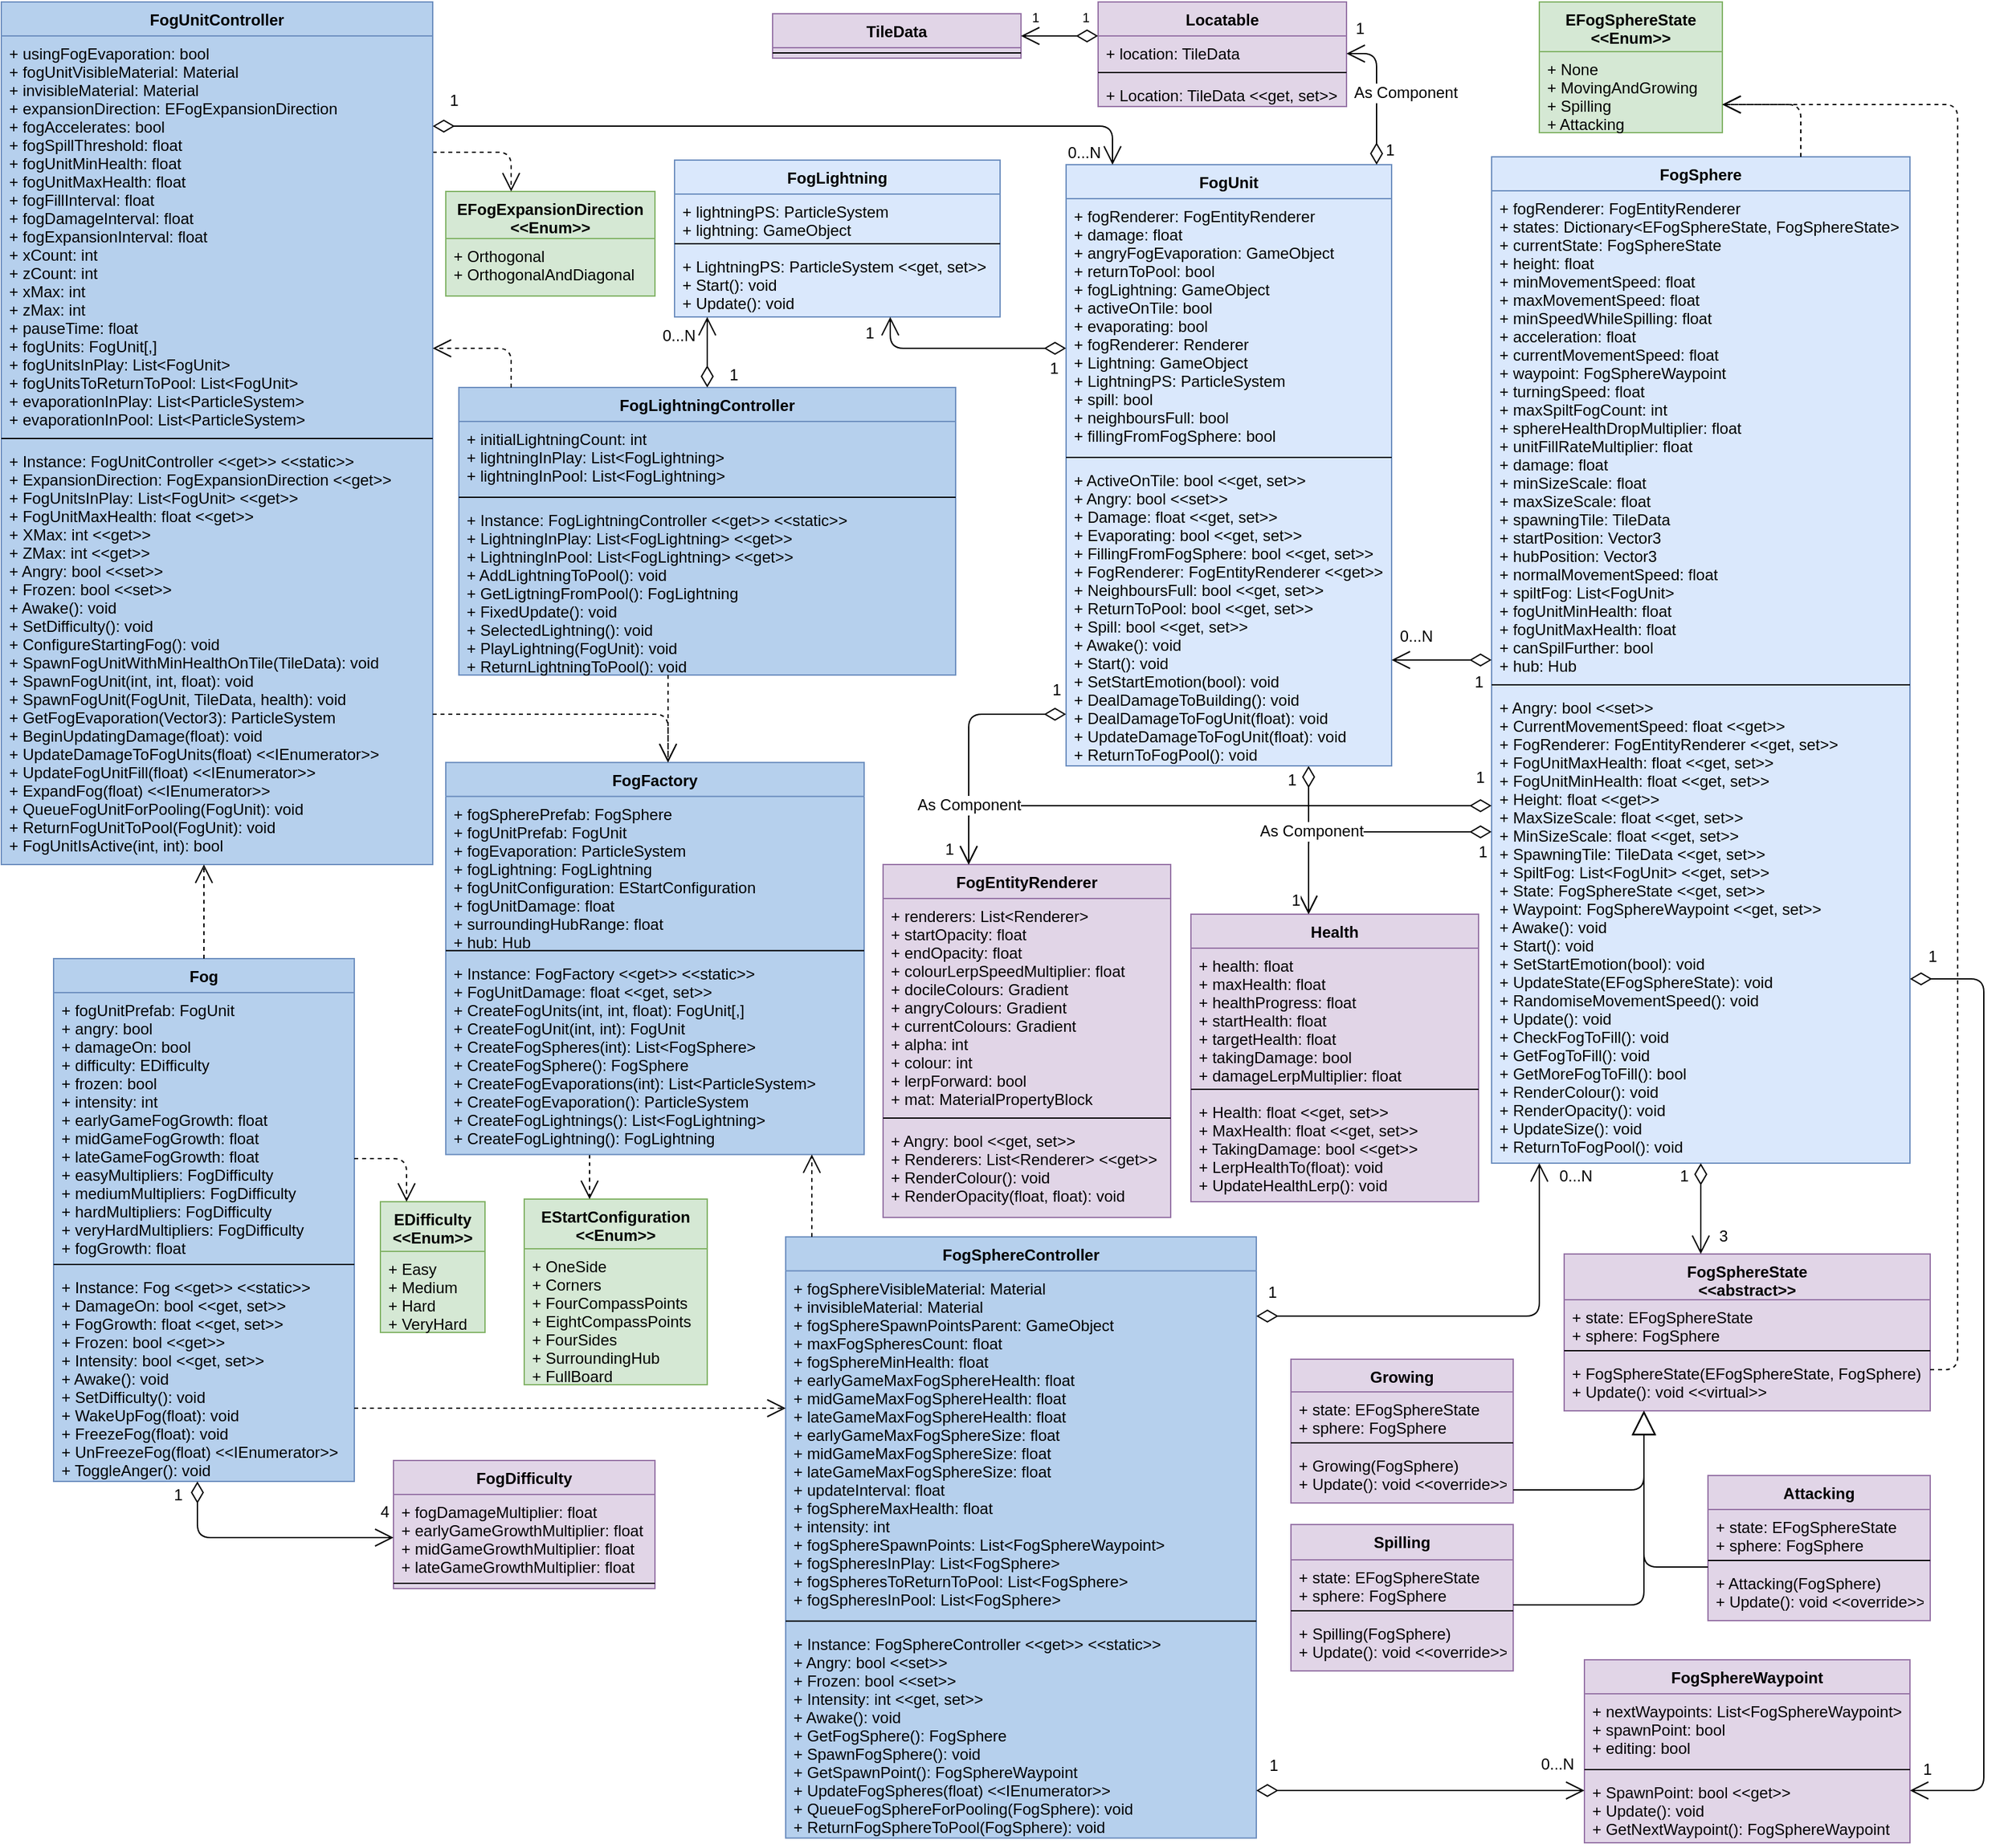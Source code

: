 <mxfile version="12.1.0" type="device" pages="1"><diagram id="pjZ7qb1V4NSrotgc5X2Q" name="Page-1"><mxGraphModel dx="2011" dy="1154" grid="1" gridSize="10" guides="1" tooltips="1" connect="1" arrows="1" fold="1" page="1" pageScale="1" pageWidth="850" pageHeight="1100" math="0" shadow="0"><root><mxCell id="0"/><mxCell id="1" parent="0"/><mxCell id="MDaJ4MS5ojsemLT40gA7-17" value="Fog" style="swimlane;fontStyle=1;align=center;verticalAlign=top;childLayout=stackLayout;horizontal=1;startSize=26;horizontalStack=0;resizeParent=1;resizeParentMax=0;resizeLast=0;collapsible=1;marginBottom=0;fillColor=#B6D0ED;strokeColor=#6c8ebf;swimlaneFillColor=#B6D0ED;" parent="1" vertex="1"><mxGeometry x="128" y="1242.5" width="230" height="400" as="geometry"/></mxCell><mxCell id="MDaJ4MS5ojsemLT40gA7-18" value="+ fogUnitPrefab: FogUnit&#10;+ angry: bool&#10;+ damageOn: bool&#10;+ difficulty: EDifficulty&#10;+ frozen: bool&#10;+ intensity: int&#10;+ earlyGameFogGrowth: float&#10;+ midGameFogGrowth: float&#10;+ lateGameFogGrowth: float&#10;+ easyMultipliers: FogDifficulty&#10;+ mediumMultipliers: FogDifficulty&#10;+ hardMultipliers: FogDifficulty&#10;+ veryHardMultipliers: FogDifficulty&#10;+ fogGrowth: float" style="text;strokeColor=none;fillColor=none;align=left;verticalAlign=top;spacingLeft=4;spacingRight=4;overflow=hidden;rotatable=0;points=[[0,0.5],[1,0.5]];portConstraint=eastwest;" parent="MDaJ4MS5ojsemLT40gA7-17" vertex="1"><mxGeometry y="26" width="230" height="204" as="geometry"/></mxCell><mxCell id="MDaJ4MS5ojsemLT40gA7-19" value="" style="line;strokeWidth=1;fillColor=none;align=left;verticalAlign=middle;spacingTop=-1;spacingLeft=3;spacingRight=3;rotatable=0;labelPosition=right;points=[];portConstraint=eastwest;" parent="MDaJ4MS5ojsemLT40gA7-17" vertex="1"><mxGeometry y="230" width="230" height="8" as="geometry"/></mxCell><mxCell id="MDaJ4MS5ojsemLT40gA7-20" value="+ Instance: Fog &lt;&lt;get&gt;&gt; &lt;&lt;static&gt;&gt;&#10;+ DamageOn: bool &lt;&lt;get, set&gt;&gt;&#10;+ FogGrowth: float &lt;&lt;get, set&gt;&gt;&#10;+ Frozen: bool &lt;&lt;get&gt;&gt;&#10;+ Intensity: bool &lt;&lt;get, set&gt;&gt;&#10;+ Awake(): void&#10;+ SetDifficulty(): void&#10;+ WakeUpFog(float): void&#10;+ FreezeFog(float): void&#10;+ UnFreezeFog(float) &lt;&lt;IEnumerator&gt;&gt;&#10;+ ToggleAnger(): void" style="text;strokeColor=none;fillColor=none;align=left;verticalAlign=top;spacingLeft=4;spacingRight=4;overflow=hidden;rotatable=0;points=[[0,0.5],[1,0.5]];portConstraint=eastwest;" parent="MDaJ4MS5ojsemLT40gA7-17" vertex="1"><mxGeometry y="238" width="230" height="162" as="geometry"/></mxCell><mxCell id="MDaJ4MS5ojsemLT40gA7-63" value="" style="endArrow=open;html=1;endSize=12;startArrow=diamondThin;startSize=14;startFill=0;edgeStyle=orthogonalEdgeStyle;align=left;verticalAlign=bottom;" parent="1" source="vfoOl4ckwupX6fVXsPrt-22" target="vfoOl4ckwupX6fVXsPrt-53" edge="1"><mxGeometry x="-0.509" y="14" relative="1" as="geometry"><mxPoint x="1002.448" y="570.5" as="sourcePoint"/><mxPoint x="903.138" y="395.5" as="targetPoint"/><Array as="points"><mxPoint x="1088" y="1155.5"/><mxPoint x="1088" y="1155.5"/></Array><mxPoint x="10" y="-4" as="offset"/></mxGeometry></mxCell><mxCell id="MDaJ4MS5ojsemLT40gA7-65" value="1" style="text;html=1;resizable=0;points=[];align=center;verticalAlign=middle;labelBackgroundColor=#ffffff;" parent="MDaJ4MS5ojsemLT40gA7-63" vertex="1" connectable="0"><mxGeometry x="0.348" y="-1" relative="1" as="geometry"><mxPoint x="132" y="-68" as="offset"/></mxGeometry></mxCell><mxCell id="vfoOl4ckwupX6fVXsPrt-5" value="FogDifficulty" style="swimlane;fontStyle=1;align=center;verticalAlign=top;childLayout=stackLayout;horizontal=1;startSize=26;horizontalStack=0;resizeParent=1;resizeParentMax=0;resizeLast=0;collapsible=1;marginBottom=0;swimlaneFillColor=#E1D5E7;fillColor=#e1d5e7;strokeColor=#9673a6;" parent="1" vertex="1"><mxGeometry x="388" y="1626.5" width="200" height="98" as="geometry"/></mxCell><mxCell id="vfoOl4ckwupX6fVXsPrt-6" value="+ fogDamageMultiplier: float&#10;+ earlyGameGrowthMultiplier: float&#10;+ midGameGrowthMultiplier: float&#10;+ lateGameGrowthMultiplier: float" style="text;strokeColor=none;fillColor=none;align=left;verticalAlign=top;spacingLeft=4;spacingRight=4;overflow=hidden;rotatable=0;points=[[0,0.5],[1,0.5]];portConstraint=eastwest;" parent="vfoOl4ckwupX6fVXsPrt-5" vertex="1"><mxGeometry y="26" width="200" height="64" as="geometry"/></mxCell><mxCell id="vfoOl4ckwupX6fVXsPrt-7" value="" style="line;strokeWidth=1;fillColor=none;align=left;verticalAlign=middle;spacingTop=-1;spacingLeft=3;spacingRight=3;rotatable=0;labelPosition=right;points=[];portConstraint=eastwest;" parent="vfoOl4ckwupX6fVXsPrt-5" vertex="1"><mxGeometry y="90" width="200" height="8" as="geometry"/></mxCell><mxCell id="vfoOl4ckwupX6fVXsPrt-13" value="EStartConfiguration &#10;&lt;&lt;Enum&gt;&gt;" style="swimlane;fontStyle=1;align=center;verticalAlign=top;childLayout=stackLayout;horizontal=1;startSize=38;horizontalStack=0;resizeParent=1;resizeParentMax=0;resizeLast=0;collapsible=1;marginBottom=0;swimlaneFillColor=#D5E8D4;fillColor=#d5e8d4;strokeColor=#82b366;" parent="1" vertex="1"><mxGeometry x="488" y="1426.5" width="140" height="142" as="geometry"/></mxCell><mxCell id="vfoOl4ckwupX6fVXsPrt-14" value="+ OneSide&#10;+ Corners&#10;+ FourCompassPoints&#10;+ EightCompassPoints&#10;+ FourSides&#10;+ SurroundingHub&#10;+ FullBoard" style="text;strokeColor=none;fillColor=none;align=left;verticalAlign=top;spacingLeft=4;spacingRight=4;overflow=hidden;rotatable=0;points=[[0,0.5],[1,0.5]];portConstraint=eastwest;" parent="vfoOl4ckwupX6fVXsPrt-13" vertex="1"><mxGeometry y="38" width="140" height="104" as="geometry"/></mxCell><mxCell id="vfoOl4ckwupX6fVXsPrt-18" value="EFogExpansionDirection&#10;&lt;&lt;Enum&gt;&gt;" style="swimlane;fontStyle=1;align=center;verticalAlign=top;childLayout=stackLayout;horizontal=1;startSize=36;horizontalStack=0;resizeParent=1;resizeParentMax=0;resizeLast=0;collapsible=1;marginBottom=0;swimlaneFillColor=#D5E8D4;fillColor=#d5e8d4;strokeColor=#82b366;" parent="1" vertex="1"><mxGeometry x="428" y="655.5" width="160" height="80" as="geometry"/></mxCell><mxCell id="vfoOl4ckwupX6fVXsPrt-19" value="+ Orthogonal&#10;+ OrthogonalAndDiagonal" style="text;strokeColor=none;fillColor=none;align=left;verticalAlign=top;spacingLeft=4;spacingRight=4;overflow=hidden;rotatable=0;points=[[0,0.5],[1,0.5]];portConstraint=eastwest;" parent="vfoOl4ckwupX6fVXsPrt-18" vertex="1"><mxGeometry y="36" width="160" height="44" as="geometry"/></mxCell><mxCell id="vfoOl4ckwupX6fVXsPrt-20" value="EDifficulty&#10;&lt;&lt;Enum&gt;&gt;" style="swimlane;fontStyle=1;align=center;verticalAlign=top;childLayout=stackLayout;horizontal=1;startSize=38;horizontalStack=0;resizeParent=1;resizeParentMax=0;resizeLast=0;collapsible=1;marginBottom=0;swimlaneFillColor=#D5E8D4;fillColor=#d5e8d4;strokeColor=#82b366;" parent="1" vertex="1"><mxGeometry x="378" y="1428.5" width="80" height="100" as="geometry"/></mxCell><mxCell id="vfoOl4ckwupX6fVXsPrt-21" value="+ Easy&#10;+ Medium&#10;+ Hard&#10;+ VeryHard" style="text;strokeColor=none;fillColor=none;align=left;verticalAlign=top;spacingLeft=4;spacingRight=4;overflow=hidden;rotatable=0;points=[[0,0.5],[1,0.5]];portConstraint=eastwest;" parent="vfoOl4ckwupX6fVXsPrt-20" vertex="1"><mxGeometry y="38" width="80" height="62" as="geometry"/></mxCell><mxCell id="vfoOl4ckwupX6fVXsPrt-22" value="FogUnit" style="swimlane;fontStyle=1;align=center;verticalAlign=top;childLayout=stackLayout;horizontal=1;startSize=26;horizontalStack=0;resizeParent=1;resizeParentMax=0;resizeLast=0;collapsible=1;marginBottom=0;fillColor=#dae8fc;strokeColor=#6c8ebf;swimlaneFillColor=#DAE8FC;" parent="1" vertex="1"><mxGeometry x="902.5" y="635" width="249" height="460" as="geometry"/></mxCell><mxCell id="vfoOl4ckwupX6fVXsPrt-23" value="+ fogRenderer: FogEntityRenderer&#10;+ damage: float&#10;+ angryFogEvaporation: GameObject&#10;+ returnToPool: bool&#10;+ fogLightning: GameObject&#10;+ activeOnTile: bool&#10;+ evaporating: bool&#10;+ fogRenderer: Renderer&#10;+ Lightning: GameObject&#10;+ LightningPS: ParticleSystem&#10;+ spill: bool&#10;+ neighboursFull: bool&#10;+ fillingFromFogSphere: bool" style="text;strokeColor=none;fillColor=none;align=left;verticalAlign=top;spacingLeft=4;spacingRight=4;overflow=hidden;rotatable=0;points=[[0,0.5],[1,0.5]];portConstraint=eastwest;" parent="vfoOl4ckwupX6fVXsPrt-22" vertex="1"><mxGeometry y="26" width="249" height="194" as="geometry"/></mxCell><mxCell id="vfoOl4ckwupX6fVXsPrt-24" value="" style="line;strokeWidth=1;fillColor=none;align=left;verticalAlign=middle;spacingTop=-1;spacingLeft=3;spacingRight=3;rotatable=0;labelPosition=right;points=[];portConstraint=eastwest;" parent="vfoOl4ckwupX6fVXsPrt-22" vertex="1"><mxGeometry y="220" width="249" height="8" as="geometry"/></mxCell><mxCell id="vfoOl4ckwupX6fVXsPrt-25" value="+ ActiveOnTile: bool &lt;&lt;get, set&gt;&gt;&#10;+ Angry: bool &lt;&lt;set&gt;&gt;&#10;+ Damage: float &lt;&lt;get, set&gt;&gt;&#10;+ Evaporating: bool &lt;&lt;get, set&gt;&gt;&#10;+ FillingFromFogSphere: bool &lt;&lt;get, set&gt;&gt;&#10;+ FogRenderer: FogEntityRenderer &lt;&lt;get&gt;&gt;&#10;+ NeighboursFull: bool &lt;&lt;get, set&gt;&gt;&#10;+ ReturnToPool: bool &lt;&lt;get, set&gt;&gt;&#10;+ Spill: bool &lt;&lt;get, set&gt;&gt;&#10;+ Awake(): void&#10;+ Start(): void&#10;+ SetStartEmotion(bool): void&#10;+ DealDamageToBuilding(): void&#10;+ DealDamageToFogUnit(float): void&#10;+ UpdateDamageToFogUnit(float): void&#10;+ ReturnToFogPool(): void" style="text;strokeColor=none;fillColor=none;align=left;verticalAlign=top;spacingLeft=4;spacingRight=4;overflow=hidden;rotatable=0;points=[[0,0.5],[1,0.5]];portConstraint=eastwest;" parent="vfoOl4ckwupX6fVXsPrt-22" vertex="1"><mxGeometry y="228" width="249" height="232" as="geometry"/></mxCell><mxCell id="vfoOl4ckwupX6fVXsPrt-30" value="EFogSphereState&#10;&lt;&lt;Enum&gt;&gt;" style="swimlane;fontStyle=1;align=center;verticalAlign=top;childLayout=stackLayout;horizontal=1;startSize=38;horizontalStack=0;resizeParent=1;resizeParentMax=0;resizeLast=0;collapsible=1;marginBottom=0;swimlaneFillColor=#D5E8D4;fillColor=#d5e8d4;strokeColor=#82b366;" parent="1" vertex="1"><mxGeometry x="1264.5" y="510.5" width="140" height="100" as="geometry"/></mxCell><mxCell id="vfoOl4ckwupX6fVXsPrt-31" value="+ None&#10;+ MovingAndGrowing&#10;+ Spilling&#10;+ Attacking" style="text;strokeColor=none;fillColor=none;align=left;verticalAlign=top;spacingLeft=4;spacingRight=4;overflow=hidden;rotatable=0;points=[[0,0.5],[1,0.5]];portConstraint=eastwest;" parent="vfoOl4ckwupX6fVXsPrt-30" vertex="1"><mxGeometry y="38" width="140" height="62" as="geometry"/></mxCell><mxCell id="vfoOl4ckwupX6fVXsPrt-33" value="FogSphere" style="swimlane;fontStyle=1;align=center;verticalAlign=top;childLayout=stackLayout;horizontal=1;startSize=26;horizontalStack=0;resizeParent=1;resizeParentMax=0;resizeLast=0;collapsible=1;marginBottom=0;fillColor=#dae8fc;strokeColor=#6c8ebf;swimlaneFillColor=#DAE8FC;" parent="1" vertex="1"><mxGeometry x="1228" y="629" width="320" height="770" as="geometry"/></mxCell><mxCell id="vfoOl4ckwupX6fVXsPrt-34" value="+ fogRenderer: FogEntityRenderer&#10;+ states: Dictionary&lt;EFogSphereState, FogSphereState&gt;&#10;+ currentState: FogSphereState&#10;+ height: float&#10;+ minMovementSpeed: float&#10;+ maxMovementSpeed: float&#10;+ minSpeedWhileSpilling: float&#10;+ acceleration: float&#10;+ currentMovementSpeed: float&#10;+ waypoint: FogSphereWaypoint&#10;+ turningSpeed: float&#10;+ maxSpiltFogCount: int&#10;+ sphereHealthDropMultiplier: float&#10;+ unitFillRateMultiplier: float&#10;+ damage: float&#10;+ minSizeScale: float&#10;+ maxSizeScale: float&#10;+ spawningTile: TileData&#10;+ startPosition: Vector3&#10;+ hubPosition: Vector3&#10;+ normalMovementSpeed: float&#10;+ spiltFog: List&lt;FogUnit&gt;&#10;+ fogUnitMinHealth: float&#10;+ fogUnitMaxHealth: float&#10;+ canSpilFurther: bool&#10;+ hub: Hub" style="text;strokeColor=none;fillColor=none;align=left;verticalAlign=top;spacingLeft=4;spacingRight=4;overflow=hidden;rotatable=0;points=[[0,0.5],[1,0.5]];portConstraint=eastwest;" parent="vfoOl4ckwupX6fVXsPrt-33" vertex="1"><mxGeometry y="26" width="320" height="374" as="geometry"/></mxCell><mxCell id="vfoOl4ckwupX6fVXsPrt-35" value="" style="line;strokeWidth=1;fillColor=none;align=left;verticalAlign=middle;spacingTop=-1;spacingLeft=3;spacingRight=3;rotatable=0;labelPosition=right;points=[];portConstraint=eastwest;" parent="vfoOl4ckwupX6fVXsPrt-33" vertex="1"><mxGeometry y="400" width="320" height="8" as="geometry"/></mxCell><mxCell id="vfoOl4ckwupX6fVXsPrt-36" value="+ Angry: bool &lt;&lt;set&gt;&gt;&#10;+ CurrentMovementSpeed: float &lt;&lt;get&gt;&gt;&#10;+ FogRenderer: FogEntityRenderer &lt;&lt;get, set&gt;&gt;&#10;+ FogUnitMaxHealth: float &lt;&lt;get, set&gt;&gt;&#10;+ FogUnitMinHealth: float &lt;&lt;get, set&gt;&gt;&#10;+ Height: float &lt;&lt;get&gt;&gt;&#10;+ MaxSizeScale: float &lt;&lt;get, set&gt;&gt;&#10;+ MinSizeScale: float &lt;&lt;get, set&gt;&gt;&#10;+ SpawningTile: TileData &lt;&lt;get, set&gt;&gt;&#10;+ SpiltFog: List&lt;FogUnit&gt; &lt;&lt;get, set&gt;&gt;&#10;+ State: FogSphereState &lt;&lt;get, set&gt;&gt;&#10;+ Waypoint: FogSphereWaypoint &lt;&lt;get, set&gt;&gt;&#10;+ Awake(): void&#10;+ Start(): void&#10;+ SetStartEmotion(bool): void&#10;+ UpdateState(EFogSphereState): void&#10;+ RandomiseMovementSpeed(): void&#10;+ Update(): void&#10;+ CheckFogToFill(): void&#10;+ GetFogToFill(): void&#10;+ GetMoreFogToFill(): bool&#10;+ RenderColour(): void&#10;+ RenderOpacity(): void&#10;+ UpdateSize(): void&#10;+ ReturnToFogPool(): void" style="text;strokeColor=none;fillColor=none;align=left;verticalAlign=top;spacingLeft=4;spacingRight=4;overflow=hidden;rotatable=0;points=[[0,0.5],[1,0.5]];portConstraint=eastwest;" parent="vfoOl4ckwupX6fVXsPrt-33" vertex="1"><mxGeometry y="408" width="320" height="362" as="geometry"/></mxCell><mxCell id="vfoOl4ckwupX6fVXsPrt-39" value="Locatable" style="swimlane;fontStyle=1;align=center;verticalAlign=top;childLayout=stackLayout;horizontal=1;startSize=26;horizontalStack=0;resizeParent=1;resizeParentMax=0;resizeLast=0;collapsible=1;marginBottom=0;fillColor=#e1d5e7;strokeColor=#9673a6;swimlaneFillColor=#E1D5E7;" parent="1" vertex="1"><mxGeometry x="927" y="510.5" width="190" height="80" as="geometry"/></mxCell><mxCell id="vfoOl4ckwupX6fVXsPrt-40" value="+ location: TileData" style="text;strokeColor=none;fillColor=none;align=left;verticalAlign=top;spacingLeft=4;spacingRight=4;overflow=hidden;rotatable=0;points=[[0,0.5],[1,0.5]];portConstraint=eastwest;" parent="vfoOl4ckwupX6fVXsPrt-39" vertex="1"><mxGeometry y="26" width="190" height="24" as="geometry"/></mxCell><mxCell id="vfoOl4ckwupX6fVXsPrt-41" value="" style="line;strokeWidth=1;fillColor=none;align=left;verticalAlign=middle;spacingTop=-1;spacingLeft=3;spacingRight=3;rotatable=0;labelPosition=right;points=[];portConstraint=eastwest;" parent="vfoOl4ckwupX6fVXsPrt-39" vertex="1"><mxGeometry y="50" width="190" height="8" as="geometry"/></mxCell><mxCell id="vfoOl4ckwupX6fVXsPrt-42" value="+ Location: TileData &lt;&lt;get, set&gt;&gt;" style="text;strokeColor=none;fillColor=none;align=left;verticalAlign=top;spacingLeft=4;spacingRight=4;overflow=hidden;rotatable=0;points=[[0,0.5],[1,0.5]];portConstraint=eastwest;" parent="vfoOl4ckwupX6fVXsPrt-39" vertex="1"><mxGeometry y="58" width="190" height="22" as="geometry"/></mxCell><mxCell id="vfoOl4ckwupX6fVXsPrt-53" value="Health" style="swimlane;fontStyle=1;align=center;verticalAlign=top;childLayout=stackLayout;horizontal=1;startSize=26;horizontalStack=0;resizeParent=1;resizeParentMax=0;resizeLast=0;collapsible=1;marginBottom=0;fillColor=#e1d5e7;strokeColor=#9673a6;swimlaneFillColor=#E1D5E7;" parent="1" vertex="1"><mxGeometry x="998" y="1208.5" width="220" height="220" as="geometry"/></mxCell><mxCell id="vfoOl4ckwupX6fVXsPrt-54" value="+ health: float&#10;+ maxHealth: float&#10;+ healthProgress: float&#10;+ startHealth: float&#10;+ targetHealth: float&#10;+ takingDamage: bool&#10;+ damageLerpMultiplier: float" style="text;strokeColor=none;fillColor=none;align=left;verticalAlign=top;spacingLeft=4;spacingRight=4;overflow=hidden;rotatable=0;points=[[0,0.5],[1,0.5]];portConstraint=eastwest;" parent="vfoOl4ckwupX6fVXsPrt-53" vertex="1"><mxGeometry y="26" width="220" height="104" as="geometry"/></mxCell><mxCell id="vfoOl4ckwupX6fVXsPrt-55" value="" style="line;strokeWidth=1;fillColor=none;align=left;verticalAlign=middle;spacingTop=-1;spacingLeft=3;spacingRight=3;rotatable=0;labelPosition=right;points=[];portConstraint=eastwest;" parent="vfoOl4ckwupX6fVXsPrt-53" vertex="1"><mxGeometry y="130" width="220" height="8" as="geometry"/></mxCell><mxCell id="vfoOl4ckwupX6fVXsPrt-56" value="+ Health: float &lt;&lt;get, set&gt;&gt;&#10;+ MaxHealth: float &lt;&lt;get, set&gt;&gt;&#10;+ TakingDamage: bool &lt;&lt;get&gt;&gt;&#10;+ LerpHealthTo(float): void&#10;+ UpdateHealthLerp(): void&#10;" style="text;strokeColor=none;fillColor=none;align=left;verticalAlign=top;spacingLeft=4;spacingRight=4;overflow=hidden;rotatable=0;points=[[0,0.5],[1,0.5]];portConstraint=eastwest;" parent="vfoOl4ckwupX6fVXsPrt-53" vertex="1"><mxGeometry y="138" width="220" height="82" as="geometry"/></mxCell><mxCell id="vfoOl4ckwupX6fVXsPrt-57" value="TileData" style="swimlane;fontStyle=1;align=center;verticalAlign=top;childLayout=stackLayout;horizontal=1;startSize=26;horizontalStack=0;resizeParent=1;resizeParentMax=0;resizeLast=0;collapsible=1;marginBottom=0;fillColor=#e1d5e7;strokeColor=#9673a6;swimlaneFillColor=#E1D5E7;" parent="1" vertex="1"><mxGeometry x="678" y="519.5" width="190" height="34" as="geometry"/></mxCell><mxCell id="vfoOl4ckwupX6fVXsPrt-59" value="" style="line;strokeWidth=1;fillColor=none;align=left;verticalAlign=middle;spacingTop=-1;spacingLeft=3;spacingRight=3;rotatable=0;labelPosition=right;points=[];portConstraint=eastwest;" parent="vfoOl4ckwupX6fVXsPrt-57" vertex="1"><mxGeometry y="26" width="190" height="8" as="geometry"/></mxCell><mxCell id="vfoOl4ckwupX6fVXsPrt-63" value="" style="endArrow=open;html=1;endSize=12;startArrow=diamondThin;startSize=14;startFill=0;edgeStyle=orthogonalEdgeStyle;" parent="1" source="vfoOl4ckwupX6fVXsPrt-39" target="vfoOl4ckwupX6fVXsPrt-57" edge="1"><mxGeometry relative="1" as="geometry"><mxPoint x="759.5" y="443.5" as="sourcePoint"/><mxPoint x="1109.5" y="243.5" as="targetPoint"/><Array as="points"><mxPoint x="898" y="536.5"/><mxPoint x="898" y="536.5"/></Array></mxGeometry></mxCell><mxCell id="vfoOl4ckwupX6fVXsPrt-64" value="1" style="resizable=0;html=1;align=left;verticalAlign=top;labelBackgroundColor=#ffffff;fontSize=10;" parent="vfoOl4ckwupX6fVXsPrt-63" connectable="0" vertex="1"><mxGeometry x="-1" relative="1" as="geometry"><mxPoint x="-14.5" y="-27" as="offset"/></mxGeometry></mxCell><mxCell id="vfoOl4ckwupX6fVXsPrt-65" value="1" style="resizable=0;html=1;align=right;verticalAlign=top;labelBackgroundColor=#ffffff;fontSize=10;" parent="vfoOl4ckwupX6fVXsPrt-63" connectable="0" vertex="1"><mxGeometry x="1" relative="1" as="geometry"><mxPoint x="14.5" y="-27" as="offset"/></mxGeometry></mxCell><mxCell id="vfoOl4ckwupX6fVXsPrt-43" value="FogLightning" style="swimlane;fontStyle=1;align=center;verticalAlign=top;childLayout=stackLayout;horizontal=1;startSize=26;horizontalStack=0;resizeParent=1;resizeParentMax=0;resizeLast=0;collapsible=1;marginBottom=0;fillColor=#dae8fc;strokeColor=#6c8ebf;swimlaneFillColor=#DAE8FC;" parent="1" vertex="1"><mxGeometry x="603" y="631.5" width="249" height="120" as="geometry"/></mxCell><mxCell id="vfoOl4ckwupX6fVXsPrt-44" value="+ lightningPS: ParticleSystem&#10;+ lightning: GameObject" style="text;strokeColor=none;fillColor=none;align=left;verticalAlign=top;spacingLeft=4;spacingRight=4;overflow=hidden;rotatable=0;points=[[0,0.5],[1,0.5]];portConstraint=eastwest;" parent="vfoOl4ckwupX6fVXsPrt-43" vertex="1"><mxGeometry y="26" width="249" height="34" as="geometry"/></mxCell><mxCell id="vfoOl4ckwupX6fVXsPrt-45" value="" style="line;strokeWidth=1;fillColor=none;align=left;verticalAlign=middle;spacingTop=-1;spacingLeft=3;spacingRight=3;rotatable=0;labelPosition=right;points=[];portConstraint=eastwest;" parent="vfoOl4ckwupX6fVXsPrt-43" vertex="1"><mxGeometry y="60" width="249" height="8" as="geometry"/></mxCell><mxCell id="vfoOl4ckwupX6fVXsPrt-46" value="+ LightningPS: ParticleSystem &lt;&lt;get, set&gt;&gt;&#10;+ Start(): void&#10;+ Update(): void" style="text;strokeColor=none;fillColor=none;align=left;verticalAlign=top;spacingLeft=4;spacingRight=4;overflow=hidden;rotatable=0;points=[[0,0.5],[1,0.5]];portConstraint=eastwest;" parent="vfoOl4ckwupX6fVXsPrt-43" vertex="1"><mxGeometry y="68" width="249" height="52" as="geometry"/></mxCell><mxCell id="vfoOl4ckwupX6fVXsPrt-66" value="" style="endArrow=open;html=1;endSize=12;startArrow=none;startSize=14;startFill=0;edgeStyle=orthogonalEdgeStyle;dashed=1;" parent="1" source="vfoOl4ckwupX6fVXsPrt-33" target="vfoOl4ckwupX6fVXsPrt-31" edge="1"><mxGeometry relative="1" as="geometry"><mxPoint x="917.5" y="45.5" as="sourcePoint"/><mxPoint x="988" y="45.5" as="targetPoint"/><Array as="points"><mxPoint x="1464.5" y="589"/></Array></mxGeometry></mxCell><mxCell id="vfoOl4ckwupX6fVXsPrt-67" value="" style="resizable=0;html=1;align=left;verticalAlign=top;labelBackgroundColor=#ffffff;fontSize=10;" parent="vfoOl4ckwupX6fVXsPrt-66" connectable="0" vertex="1"><mxGeometry x="-1" relative="1" as="geometry"><mxPoint x="5" y="-22" as="offset"/></mxGeometry></mxCell><mxCell id="vfoOl4ckwupX6fVXsPrt-68" value="" style="resizable=0;html=1;align=right;verticalAlign=top;labelBackgroundColor=#ffffff;fontSize=10;" parent="vfoOl4ckwupX6fVXsPrt-66" connectable="0" vertex="1"><mxGeometry x="1" relative="1" as="geometry"><mxPoint x="-7" y="-3" as="offset"/></mxGeometry></mxCell><mxCell id="vfoOl4ckwupX6fVXsPrt-72" value="" style="endArrow=open;html=1;endSize=12;startArrow=diamondThin;startSize=14;startFill=0;edgeStyle=orthogonalEdgeStyle;align=left;verticalAlign=bottom;" parent="1" source="MDaJ4MS5ojsemLT40gA7-17" target="vfoOl4ckwupX6fVXsPrt-6" edge="1"><mxGeometry x="-0.509" y="14" relative="1" as="geometry"><mxPoint x="-446" y="666.5" as="sourcePoint"/><mxPoint x="-131.5" y="314.088" as="targetPoint"/><Array as="points"><mxPoint x="238" y="1685.5"/></Array><mxPoint x="10" y="-4" as="offset"/></mxGeometry></mxCell><mxCell id="vfoOl4ckwupX6fVXsPrt-73" value="1" style="text;html=1;resizable=0;points=[];align=center;verticalAlign=middle;labelBackgroundColor=#ffffff;" parent="vfoOl4ckwupX6fVXsPrt-72" vertex="1" connectable="0"><mxGeometry x="-0.386" y="1" relative="1" as="geometry"><mxPoint x="-31.5" y="-32" as="offset"/></mxGeometry></mxCell><mxCell id="vfoOl4ckwupX6fVXsPrt-74" value="4" style="text;html=1;resizable=0;points=[];align=center;verticalAlign=middle;labelBackgroundColor=#ffffff;" parent="vfoOl4ckwupX6fVXsPrt-72" vertex="1" connectable="0"><mxGeometry x="0.348" y="-1" relative="1" as="geometry"><mxPoint x="56" y="-21" as="offset"/></mxGeometry></mxCell><mxCell id="vfoOl4ckwupX6fVXsPrt-75" value="" style="endArrow=open;html=1;endSize=12;startArrow=none;startSize=14;startFill=0;edgeStyle=orthogonalEdgeStyle;dashed=1;" parent="1" source="MDaJ4MS5ojsemLT40gA7-17" target="vfoOl4ckwupX6fVXsPrt-20" edge="1"><mxGeometry relative="1" as="geometry"><mxPoint x="-406" y="696.5" as="sourcePoint"/><mxPoint x="-66" y="520.5" as="targetPoint"/><Array as="points"><mxPoint x="398" y="1395.5"/></Array></mxGeometry></mxCell><mxCell id="vfoOl4ckwupX6fVXsPrt-76" value="" style="resizable=0;html=1;align=left;verticalAlign=top;labelBackgroundColor=#ffffff;fontSize=10;" parent="vfoOl4ckwupX6fVXsPrt-75" connectable="0" vertex="1"><mxGeometry x="-1" relative="1" as="geometry"><mxPoint x="5" y="-22" as="offset"/></mxGeometry></mxCell><mxCell id="vfoOl4ckwupX6fVXsPrt-77" value="" style="resizable=0;html=1;align=right;verticalAlign=top;labelBackgroundColor=#ffffff;fontSize=10;" parent="vfoOl4ckwupX6fVXsPrt-75" connectable="0" vertex="1"><mxGeometry x="1" relative="1" as="geometry"><mxPoint x="-7" y="-3" as="offset"/></mxGeometry></mxCell><mxCell id="vfoOl4ckwupX6fVXsPrt-78" value="" style="endArrow=open;html=1;endSize=12;startArrow=none;startSize=14;startFill=0;edgeStyle=orthogonalEdgeStyle;dashed=1;" parent="1" source="MDaJ4MS5ojsemLT40gA7-1" target="vfoOl4ckwupX6fVXsPrt-18" edge="1"><mxGeometry relative="1" as="geometry"><mxPoint x="28.034" y="599.534" as="sourcePoint"/><mxPoint x="28.034" y="539.534" as="targetPoint"/><Array as="points"><mxPoint x="478" y="625.5"/></Array></mxGeometry></mxCell><mxCell id="vfoOl4ckwupX6fVXsPrt-79" value="" style="resizable=0;html=1;align=left;verticalAlign=top;labelBackgroundColor=#ffffff;fontSize=10;" parent="vfoOl4ckwupX6fVXsPrt-78" connectable="0" vertex="1"><mxGeometry x="-1" relative="1" as="geometry"><mxPoint x="5" y="-22" as="offset"/></mxGeometry></mxCell><mxCell id="vfoOl4ckwupX6fVXsPrt-80" value="" style="resizable=0;html=1;align=right;verticalAlign=top;labelBackgroundColor=#ffffff;fontSize=10;" parent="vfoOl4ckwupX6fVXsPrt-78" connectable="0" vertex="1"><mxGeometry x="1" relative="1" as="geometry"><mxPoint x="-7" y="-3" as="offset"/></mxGeometry></mxCell><mxCell id="vfoOl4ckwupX6fVXsPrt-81" value="" style="endArrow=open;html=1;endSize=12;startArrow=none;startSize=14;startFill=0;edgeStyle=orthogonalEdgeStyle;dashed=1;" parent="1" source="MDaJ4MS5ojsemLT40gA7-9" target="vfoOl4ckwupX6fVXsPrt-13" edge="1"><mxGeometry relative="1" as="geometry"><mxPoint x="277.379" y="577.879" as="sourcePoint"/><mxPoint x="277.379" y="517.879" as="targetPoint"/><Array as="points"><mxPoint x="538" y="1405.5"/><mxPoint x="538" y="1405.5"/></Array></mxGeometry></mxCell><mxCell id="vfoOl4ckwupX6fVXsPrt-82" value="" style="resizable=0;html=1;align=left;verticalAlign=top;labelBackgroundColor=#ffffff;fontSize=10;" parent="vfoOl4ckwupX6fVXsPrt-81" connectable="0" vertex="1"><mxGeometry x="-1" relative="1" as="geometry"><mxPoint x="5" y="-22" as="offset"/></mxGeometry></mxCell><mxCell id="vfoOl4ckwupX6fVXsPrt-83" value="" style="resizable=0;html=1;align=right;verticalAlign=top;labelBackgroundColor=#ffffff;fontSize=10;" parent="vfoOl4ckwupX6fVXsPrt-81" connectable="0" vertex="1"><mxGeometry x="1" relative="1" as="geometry"><mxPoint x="-7" y="-3" as="offset"/></mxGeometry></mxCell><mxCell id="vfoOl4ckwupX6fVXsPrt-49" value="FogSphereWaypoint" style="swimlane;fontStyle=1;align=center;verticalAlign=top;childLayout=stackLayout;horizontal=1;startSize=26;horizontalStack=0;resizeParent=1;resizeParentMax=0;resizeLast=0;collapsible=1;marginBottom=0;fillColor=#e1d5e7;strokeColor=#9673a6;swimlaneFillColor=#E1D5E7;" parent="1" vertex="1"><mxGeometry x="1299" y="1779" width="249" height="140" as="geometry"/></mxCell><mxCell id="vfoOl4ckwupX6fVXsPrt-50" value="+ nextWaypoints: List&lt;FogSphereWaypoint&gt;&#10;+ spawnPoint: bool&#10;+ editing: bool" style="text;strokeColor=none;fillColor=none;align=left;verticalAlign=top;spacingLeft=4;spacingRight=4;overflow=hidden;rotatable=0;points=[[0,0.5],[1,0.5]];portConstraint=eastwest;" parent="vfoOl4ckwupX6fVXsPrt-49" vertex="1"><mxGeometry y="26" width="249" height="54" as="geometry"/></mxCell><mxCell id="vfoOl4ckwupX6fVXsPrt-51" value="" style="line;strokeWidth=1;fillColor=none;align=left;verticalAlign=middle;spacingTop=-1;spacingLeft=3;spacingRight=3;rotatable=0;labelPosition=right;points=[];portConstraint=eastwest;" parent="vfoOl4ckwupX6fVXsPrt-49" vertex="1"><mxGeometry y="80" width="249" height="8" as="geometry"/></mxCell><mxCell id="vfoOl4ckwupX6fVXsPrt-52" value="+ SpawnPoint: bool &lt;&lt;get&gt;&gt;&#10;+ Update(): void&#10;+ GetNextWaypoint(): FogSphereWaypoint" style="text;strokeColor=none;fillColor=none;align=left;verticalAlign=top;spacingLeft=4;spacingRight=4;overflow=hidden;rotatable=0;points=[[0,0.5],[1,0.5]];portConstraint=eastwest;" parent="vfoOl4ckwupX6fVXsPrt-49" vertex="1"><mxGeometry y="88" width="249" height="52" as="geometry"/></mxCell><mxCell id="vfoOl4ckwupX6fVXsPrt-87" value="" style="endArrow=open;html=1;endSize=12;startArrow=diamondThin;startSize=14;startFill=0;edgeStyle=orthogonalEdgeStyle;align=left;verticalAlign=bottom;" parent="1" source="vfoOl4ckwupX6fVXsPrt-36" target="vfoOl4ckwupX6fVXsPrt-49" edge="1"><mxGeometry x="-0.509" y="14" relative="1" as="geometry"><mxPoint x="848" y="1405.19" as="sourcePoint"/><mxPoint x="928" y="1405.19" as="targetPoint"/><Array as="points"><mxPoint x="1604.5" y="1258"/><mxPoint x="1604.5" y="1879"/></Array><mxPoint x="10" y="-4" as="offset"/></mxGeometry></mxCell><mxCell id="vfoOl4ckwupX6fVXsPrt-88" value="1" style="text;html=1;resizable=0;points=[];align=center;verticalAlign=middle;labelBackgroundColor=#ffffff;" parent="vfoOl4ckwupX6fVXsPrt-87" vertex="1" connectable="0"><mxGeometry x="-0.386" y="1" relative="1" as="geometry"><mxPoint x="-41" y="-186" as="offset"/></mxGeometry></mxCell><mxCell id="vfoOl4ckwupX6fVXsPrt-89" value="1" style="text;html=1;resizable=0;points=[];align=center;verticalAlign=middle;labelBackgroundColor=#ffffff;" parent="vfoOl4ckwupX6fVXsPrt-87" vertex="1" connectable="0"><mxGeometry x="0.348" y="-1" relative="1" as="geometry"><mxPoint x="-43" y="166.5" as="offset"/></mxGeometry></mxCell><mxCell id="vfoOl4ckwupX6fVXsPrt-96" value="" style="endArrow=open;html=1;endSize=12;startArrow=diamondThin;startSize=14;startFill=0;edgeStyle=orthogonalEdgeStyle;align=left;verticalAlign=bottom;" parent="1" source="vfoOl4ckwupX6fVXsPrt-33" target="vfoOl4ckwupX6fVXsPrt-22" edge="1"><mxGeometry x="-0.509" y="14" relative="1" as="geometry"><mxPoint x="1037.5" y="1325.741" as="sourcePoint"/><mxPoint x="957" y="1325.741" as="targetPoint"/><Array as="points"><mxPoint x="1148" y="695.5"/><mxPoint x="1148" y="695.5"/></Array><mxPoint x="10" y="-4" as="offset"/></mxGeometry></mxCell><mxCell id="vfoOl4ckwupX6fVXsPrt-97" value="1" style="text;html=1;resizable=0;points=[];align=center;verticalAlign=middle;labelBackgroundColor=#ffffff;" parent="vfoOl4ckwupX6fVXsPrt-96" vertex="1" connectable="0"><mxGeometry x="-0.386" y="1" relative="1" as="geometry"><mxPoint x="13.5" y="16" as="offset"/></mxGeometry></mxCell><mxCell id="MDaJ4MS5ojsemLT40gA7-21" value="0...N" style="text;html=1;resizable=0;points=[];align=center;verticalAlign=middle;labelBackgroundColor=#ffffff;" parent="vfoOl4ckwupX6fVXsPrt-96" vertex="1" connectable="0"><mxGeometry x="0.822" y="1" relative="1" as="geometry"><mxPoint x="11.5" y="-19" as="offset"/></mxGeometry></mxCell><mxCell id="MDaJ4MS5ojsemLT40gA7-1" value="FogUnitController" style="swimlane;fontStyle=1;align=center;verticalAlign=top;childLayout=stackLayout;horizontal=1;startSize=26;horizontalStack=0;resizeParent=1;resizeParentMax=0;resizeLast=0;collapsible=1;marginBottom=0;fillColor=#B6D0ED;strokeColor=#6c8ebf;swimlaneFillColor=#B6D0ED;" parent="1" vertex="1"><mxGeometry x="88" y="510.5" width="330" height="660" as="geometry"/></mxCell><mxCell id="MDaJ4MS5ojsemLT40gA7-2" value="+ usingFogEvaporation: bool&#10;+ fogUnitVisibleMaterial: Material&#10;+ invisibleMaterial: Material&#10;+ expansionDirection: EFogExpansionDirection&#10;+ fogAccelerates: bool&#10;+ fogSpillThreshold: float&#10;+ fogUnitMinHealth: float&#10;+ fogUnitMaxHealth: float&#10;+ fogFillInterval: float&#10;+ fogDamageInterval: float&#10;+ fogExpansionInterval: float&#10;+ xCount: int&#10;+ zCount: int&#10;+ xMax: int&#10;+ zMax: int&#10;+ pauseTime: float&#10;+ fogUnits: FogUnit[,]&#10;+ fogUnitsInPlay: List&lt;FogUnit&gt;&#10;+ fogUnitsToReturnToPool: List&lt;FogUnit&gt;&#10;+ evaporationInPlay: List&lt;ParticleSystem&gt;&#10;+ evaporationInPool: List&lt;ParticleSystem&gt;" style="text;strokeColor=none;fillColor=none;align=left;verticalAlign=top;spacingLeft=4;spacingRight=4;overflow=hidden;rotatable=0;points=[[0,0.5],[1,0.5]];portConstraint=eastwest;" parent="MDaJ4MS5ojsemLT40gA7-1" vertex="1"><mxGeometry y="26" width="330" height="304" as="geometry"/></mxCell><mxCell id="MDaJ4MS5ojsemLT40gA7-3" value="" style="line;strokeWidth=1;fillColor=none;align=left;verticalAlign=middle;spacingTop=-1;spacingLeft=3;spacingRight=3;rotatable=0;labelPosition=right;points=[];portConstraint=eastwest;" parent="MDaJ4MS5ojsemLT40gA7-1" vertex="1"><mxGeometry y="330" width="330" height="8" as="geometry"/></mxCell><mxCell id="MDaJ4MS5ojsemLT40gA7-4" value="+ Instance: FogUnitController &lt;&lt;get&gt;&gt; &lt;&lt;static&gt;&gt;&#10;+ ExpansionDirection: FogExpansionDirection &lt;&lt;get&gt;&gt;&#10;+ FogUnitsInPlay: List&lt;FogUnit&gt; &lt;&lt;get&gt;&gt;&#10;+ FogUnitMaxHealth: float &lt;&lt;get&gt;&gt;&#10;+ XMax: int &lt;&lt;get&gt;&gt;&#10;+ ZMax: int &lt;&lt;get&gt;&gt;&#10;+ Angry: bool &lt;&lt;set&gt;&gt;&#10;+ Frozen: bool &lt;&lt;set&gt;&gt;&#10;+ Awake(): void&#10;+ SetDifficulty(): void&#10;+ ConfigureStartingFog(): void&#10;+ SpawnFogUnitWithMinHealthOnTile(TileData): void&#10;+ SpawnFogUnit(int, int, float): void&#10;+ SpawnFogUnit(FogUnit, TileData, health): void&#10;+ GetFogEvaporation(Vector3): ParticleSystem&#10;+ BeginUpdatingDamage(float): void&#10;+ UpdateDamageToFogUnits(float) &lt;&lt;IEnumerator&gt;&gt;&#10;+ UpdateFogUnitFill(float) &lt;&lt;IEnumerator&gt;&gt;&#10;+ ExpandFog(float) &lt;&lt;IEnumerator&gt;&gt;&#10;+ QueueFogUnitForPooling(FogUnit): void&#10;+ ReturnFogUnitToPool(FogUnit): void&#10;+ FogUnitIsActive(int, int): bool" style="text;strokeColor=none;fillColor=none;align=left;verticalAlign=top;spacingLeft=4;spacingRight=4;overflow=hidden;rotatable=0;points=[[0,0.5],[1,0.5]];portConstraint=eastwest;" parent="MDaJ4MS5ojsemLT40gA7-1" vertex="1"><mxGeometry y="338" width="330" height="322" as="geometry"/></mxCell><mxCell id="MDaJ4MS5ojsemLT40gA7-5" value="FogLightningController" style="swimlane;fontStyle=1;align=center;verticalAlign=top;childLayout=stackLayout;horizontal=1;startSize=26;horizontalStack=0;resizeParent=1;resizeParentMax=0;resizeLast=0;collapsible=1;marginBottom=0;fillColor=#B6D0ED;strokeColor=#6c8ebf;swimlaneFillColor=#B6D0ED;" parent="1" vertex="1"><mxGeometry x="438" y="805.5" width="380" height="220" as="geometry"/></mxCell><mxCell id="MDaJ4MS5ojsemLT40gA7-6" value="+ initialLightningCount: int&#10;+ lightningInPlay: List&lt;FogLightning&gt;&#10;+ lightningInPool: List&lt;FogLightning&gt;" style="text;strokeColor=none;fillColor=none;align=left;verticalAlign=top;spacingLeft=4;spacingRight=4;overflow=hidden;rotatable=0;points=[[0,0.5],[1,0.5]];portConstraint=eastwest;" parent="MDaJ4MS5ojsemLT40gA7-5" vertex="1"><mxGeometry y="26" width="380" height="54" as="geometry"/></mxCell><mxCell id="MDaJ4MS5ojsemLT40gA7-7" value="" style="line;strokeWidth=1;fillColor=none;align=left;verticalAlign=middle;spacingTop=-1;spacingLeft=3;spacingRight=3;rotatable=0;labelPosition=right;points=[];portConstraint=eastwest;" parent="MDaJ4MS5ojsemLT40gA7-5" vertex="1"><mxGeometry y="80" width="380" height="8" as="geometry"/></mxCell><mxCell id="MDaJ4MS5ojsemLT40gA7-8" value="+ Instance: FogLightningController &lt;&lt;get&gt;&gt; &lt;&lt;static&gt;&gt;&#10;+ LightningInPlay: List&lt;FogLightning&gt; &lt;&lt;get&gt;&gt;&#10;+ LightningInPool: List&lt;FogLightning&gt; &lt;&lt;get&gt;&gt;&#10;+ AddLightningToPool(): void&#10;+ GetLigtningFromPool(): FogLightning&#10;+ FixedUpdate(): void&#10;+ SelectedLightning(): void&#10;+ PlayLightning(FogUnit): void&#10;+ ReturnLightningToPool(): void" style="text;strokeColor=none;fillColor=none;align=left;verticalAlign=top;spacingLeft=4;spacingRight=4;overflow=hidden;rotatable=0;points=[[0,0.5],[1,0.5]];portConstraint=eastwest;" parent="MDaJ4MS5ojsemLT40gA7-5" vertex="1"><mxGeometry y="88" width="380" height="132" as="geometry"/></mxCell><mxCell id="MDaJ4MS5ojsemLT40gA7-9" value="FogFactory" style="swimlane;fontStyle=1;align=center;verticalAlign=top;childLayout=stackLayout;horizontal=1;startSize=26;horizontalStack=0;resizeParent=1;resizeParentMax=0;resizeLast=0;collapsible=1;marginBottom=0;swimlaneFillColor=#B6D0ED;fillColor=#B6D0ED;strokeColor=#6c8ebf;" parent="1" vertex="1"><mxGeometry x="428" y="1092.328" width="320" height="300" as="geometry"/></mxCell><mxCell id="MDaJ4MS5ojsemLT40gA7-10" value="+ fogSpherePrefab: FogSphere&#10;+ fogUnitPrefab: FogUnit&#10;+ fogEvaporation: ParticleSystem&#10;+ fogLightning: FogLightning&#10;+ fogUnitConfiguration: EStartConfiguration&#10;+ fogUnitDamage: float&#10;+ surroundingHubRange: float&#10;+ hub: Hub&#10;" style="text;strokeColor=none;fillColor=none;align=left;verticalAlign=top;spacingLeft=4;spacingRight=4;overflow=hidden;rotatable=0;points=[[0,0.5],[1,0.5]];portConstraint=eastwest;" parent="MDaJ4MS5ojsemLT40gA7-9" vertex="1"><mxGeometry y="26" width="320" height="114" as="geometry"/></mxCell><mxCell id="MDaJ4MS5ojsemLT40gA7-11" value="" style="line;strokeWidth=1;fillColor=none;align=left;verticalAlign=middle;spacingTop=-1;spacingLeft=3;spacingRight=3;rotatable=0;labelPosition=right;points=[];portConstraint=eastwest;" parent="MDaJ4MS5ojsemLT40gA7-9" vertex="1"><mxGeometry y="140" width="320" height="8" as="geometry"/></mxCell><mxCell id="MDaJ4MS5ojsemLT40gA7-12" value="+ Instance: FogFactory &lt;&lt;get&gt;&gt; &lt;&lt;static&gt;&gt;&#10;+ FogUnitDamage: float &lt;&lt;get, set&gt;&gt;&#10;+ CreateFogUnits(int, int, float): FogUnit[,]&#10;+ CreateFogUnit(int, int): FogUnit&#10;+ CreateFogSpheres(int): List&lt;FogSphere&gt;&#10;+ CreateFogSphere(): FogSphere&#10;+ CreateFogEvaporations(int): List&lt;ParticleSystem&gt;&#10;+ CreateFogEvaporation(): ParticleSystem&#10;+ CreateFogLightnings(): List&lt;FogLightning&gt;&#10;+ CreateFogLightning(): FogLightning" style="text;strokeColor=none;fillColor=none;align=left;verticalAlign=top;spacingLeft=4;spacingRight=4;overflow=hidden;rotatable=0;points=[[0,0.5],[1,0.5]];portConstraint=eastwest;" parent="MDaJ4MS5ojsemLT40gA7-9" vertex="1"><mxGeometry y="148" width="320" height="152" as="geometry"/></mxCell><mxCell id="MDaJ4MS5ojsemLT40gA7-13" value="FogSphereController" style="swimlane;fontStyle=1;align=center;verticalAlign=top;childLayout=stackLayout;horizontal=1;startSize=26;horizontalStack=0;resizeParent=1;resizeParentMax=0;resizeLast=0;collapsible=1;marginBottom=0;swimlaneFillColor=#B6D0ED;fillColor=#B6D0ED;strokeColor=#6c8ebf;" parent="1" vertex="1"><mxGeometry x="688" y="1455.328" width="360" height="460" as="geometry"/></mxCell><mxCell id="MDaJ4MS5ojsemLT40gA7-14" value="+ fogSphereVisibleMaterial: Material&#10;+ invisibleMaterial: Material&#10;+ fogSphereSpawnPointsParent: GameObject&#10;+ maxFogSpheresCount: float&#10;+ fogSphereMinHealth: float&#10;+ earlyGameMaxFogSphereHealth: float&#10;+ midGameMaxFogSphereHealth: float&#10;+ lateGameMaxFogSphereHealth: float&#10;+ earlyGameMaxFogSphereSize: float&#10;+ midGameMaxFogSphereSize: float&#10;+ lateGameMaxFogSphereSize: float&#10;+ updateInterval: float&#10;+ fogSphereMaxHealth: float&#10;+ intensity: int&#10;+ fogSphereSpawnPoints: List&lt;FogSphereWaypoint&gt;&#10;+ fogSpheresInPlay: List&lt;FogSphere&gt;&#10;+ fogSpheresToReturnToPool: List&lt;FogSphere&gt;&#10;+ fogSpheresInPool: List&lt;FogSphere&gt;" style="text;strokeColor=none;fillColor=none;align=left;verticalAlign=top;spacingLeft=4;spacingRight=4;overflow=hidden;rotatable=0;points=[[0,0.5],[1,0.5]];portConstraint=eastwest;" parent="MDaJ4MS5ojsemLT40gA7-13" vertex="1"><mxGeometry y="26" width="360" height="264" as="geometry"/></mxCell><mxCell id="MDaJ4MS5ojsemLT40gA7-15" value="" style="line;strokeWidth=1;fillColor=none;align=left;verticalAlign=middle;spacingTop=-1;spacingLeft=3;spacingRight=3;rotatable=0;labelPosition=right;points=[];portConstraint=eastwest;" parent="MDaJ4MS5ojsemLT40gA7-13" vertex="1"><mxGeometry y="290" width="360" height="8" as="geometry"/></mxCell><mxCell id="MDaJ4MS5ojsemLT40gA7-16" value="+ Instance: FogSphereController &lt;&lt;get&gt;&gt; &lt;&lt;static&gt;&gt;&#10;+ Angry: bool &lt;&lt;set&gt;&gt;&#10;+ Frozen: bool &lt;&lt;set&gt;&gt;&#10;+ Intensity: int &lt;&lt;get, set&gt;&gt;&#10;+ Awake(): void&#10;+ GetFogSphere(): FogSphere&#10;+ SpawnFogSphere(): void&#10;+ GetSpawnPoint(): FogSphereWaypoint&#10;+ UpdateFogSpheres(float) &lt;&lt;IEnumerator&gt;&gt;&#10;+ QueueFogSphereForPooling(FogSphere): void&#10;+ ReturnFogSphereToPool(FogSphere): void" style="text;strokeColor=none;fillColor=none;align=left;verticalAlign=top;spacingLeft=4;spacingRight=4;overflow=hidden;rotatable=0;points=[[0,0.5],[1,0.5]];portConstraint=eastwest;" parent="MDaJ4MS5ojsemLT40gA7-13" vertex="1"><mxGeometry y="298" width="360" height="162" as="geometry"/></mxCell><mxCell id="vfoOl4ckwupX6fVXsPrt-69" value="" style="endArrow=open;html=1;endSize=12;startArrow=diamondThin;startSize=14;startFill=0;edgeStyle=orthogonalEdgeStyle;align=left;verticalAlign=bottom;" parent="1" source="MDaJ4MS5ojsemLT40gA7-5" target="vfoOl4ckwupX6fVXsPrt-43" edge="1"><mxGeometry x="-0.509" y="14" relative="1" as="geometry"><mxPoint x="5.5" y="1507.5" as="sourcePoint"/><mxPoint x="165.5" y="1507.5" as="targetPoint"/><Array as="points"><mxPoint x="689" y="745.5"/><mxPoint x="689" y="745.5"/></Array><mxPoint x="10" y="-4" as="offset"/></mxGeometry></mxCell><mxCell id="vfoOl4ckwupX6fVXsPrt-71" value="0...N" style="text;html=1;resizable=0;points=[];align=center;verticalAlign=middle;labelBackgroundColor=#ffffff;" parent="vfoOl4ckwupX6fVXsPrt-69" vertex="1" connectable="0"><mxGeometry x="0.348" y="-1" relative="1" as="geometry"><mxPoint x="-23" y="-3.5" as="offset"/></mxGeometry></mxCell><mxCell id="MDaJ4MS5ojsemLT40gA7-22" value="1" style="text;html=1;resizable=0;points=[];align=center;verticalAlign=middle;labelBackgroundColor=#ffffff;" parent="vfoOl4ckwupX6fVXsPrt-69" vertex="1" connectable="0"><mxGeometry x="0.183" y="-92" relative="1" as="geometry"><mxPoint x="-72" y="22" as="offset"/></mxGeometry></mxCell><mxCell id="MDaJ4MS5ojsemLT40gA7-23" value="" style="endArrow=open;html=1;endSize=12;startArrow=none;startSize=14;startFill=0;edgeStyle=orthogonalEdgeStyle;dashed=1;" parent="1" source="MDaJ4MS5ojsemLT40gA7-5" target="MDaJ4MS5ojsemLT40gA7-1" edge="1"><mxGeometry relative="1" as="geometry"><mxPoint x="558" y="1365.5" as="sourcePoint"/><mxPoint x="81" y="996.176" as="targetPoint"/><Array as="points"><mxPoint x="478" y="775.5"/></Array></mxGeometry></mxCell><mxCell id="MDaJ4MS5ojsemLT40gA7-24" value="" style="resizable=0;html=1;align=left;verticalAlign=top;labelBackgroundColor=#ffffff;fontSize=10;" parent="MDaJ4MS5ojsemLT40gA7-23" connectable="0" vertex="1"><mxGeometry x="-1" relative="1" as="geometry"><mxPoint x="5" y="-22" as="offset"/></mxGeometry></mxCell><mxCell id="MDaJ4MS5ojsemLT40gA7-25" value="" style="resizable=0;html=1;align=right;verticalAlign=top;labelBackgroundColor=#ffffff;fontSize=10;" parent="MDaJ4MS5ojsemLT40gA7-23" connectable="0" vertex="1"><mxGeometry x="1" relative="1" as="geometry"><mxPoint x="-7" y="-3" as="offset"/></mxGeometry></mxCell><mxCell id="MDaJ4MS5ojsemLT40gA7-26" value="" style="endArrow=open;html=1;endSize=12;startArrow=diamondThin;startSize=14;startFill=0;edgeStyle=orthogonalEdgeStyle;align=left;verticalAlign=bottom;" parent="1" source="vfoOl4ckwupX6fVXsPrt-22" target="vfoOl4ckwupX6fVXsPrt-43" edge="1"><mxGeometry x="-0.509" y="14" relative="1" as="geometry"><mxPoint x="622.0" y="615.833" as="sourcePoint"/><mxPoint x="776.0" y="615.833" as="targetPoint"/><Array as="points"><mxPoint x="768" y="775.5"/></Array><mxPoint x="10" y="-4" as="offset"/></mxGeometry></mxCell><mxCell id="MDaJ4MS5ojsemLT40gA7-27" value="1" style="text;html=1;resizable=0;points=[];align=center;verticalAlign=middle;labelBackgroundColor=#ffffff;" parent="MDaJ4MS5ojsemLT40gA7-26" vertex="1" connectable="0"><mxGeometry x="-0.386" y="1" relative="1" as="geometry"><mxPoint x="39" y="14" as="offset"/></mxGeometry></mxCell><mxCell id="MDaJ4MS5ojsemLT40gA7-28" value="1" style="text;html=1;resizable=0;points=[];align=center;verticalAlign=middle;labelBackgroundColor=#ffffff;" parent="MDaJ4MS5ojsemLT40gA7-26" vertex="1" connectable="0"><mxGeometry x="0.348" y="-1" relative="1" as="geometry"><mxPoint x="-43.5" y="-11" as="offset"/></mxGeometry></mxCell><mxCell id="MDaJ4MS5ojsemLT40gA7-29" value="" style="endArrow=open;html=1;endSize=12;startArrow=none;startSize=14;startFill=0;edgeStyle=orthogonalEdgeStyle;dashed=1;" parent="1" source="MDaJ4MS5ojsemLT40gA7-17" target="MDaJ4MS5ojsemLT40gA7-4" edge="1"><mxGeometry relative="1" as="geometry"><mxPoint x="128" y="1289.833" as="sourcePoint"/><mxPoint x="88" y="1125.5" as="targetPoint"/><Array as="points"><mxPoint x="243" y="1205.5"/><mxPoint x="243" y="1205.5"/></Array></mxGeometry></mxCell><mxCell id="MDaJ4MS5ojsemLT40gA7-30" value="" style="resizable=0;html=1;align=left;verticalAlign=top;labelBackgroundColor=#ffffff;fontSize=10;" parent="MDaJ4MS5ojsemLT40gA7-29" connectable="0" vertex="1"><mxGeometry x="-1" relative="1" as="geometry"><mxPoint x="5" y="-22" as="offset"/></mxGeometry></mxCell><mxCell id="MDaJ4MS5ojsemLT40gA7-31" value="" style="resizable=0;html=1;align=right;verticalAlign=top;labelBackgroundColor=#ffffff;fontSize=10;" parent="MDaJ4MS5ojsemLT40gA7-29" connectable="0" vertex="1"><mxGeometry x="1" relative="1" as="geometry"><mxPoint x="-7" y="-3" as="offset"/></mxGeometry></mxCell><mxCell id="MDaJ4MS5ojsemLT40gA7-32" value="" style="endArrow=open;html=1;endSize=12;startArrow=none;startSize=14;startFill=0;edgeStyle=orthogonalEdgeStyle;dashed=1;" parent="1" source="MDaJ4MS5ojsemLT40gA7-17" target="MDaJ4MS5ojsemLT40gA7-13" edge="1"><mxGeometry relative="1" as="geometry"><mxPoint x="476.333" y="1205.5" as="sourcePoint"/><mxPoint x="476.333" y="1079.5" as="targetPoint"/><Array as="points"><mxPoint x="588" y="1586.5"/><mxPoint x="588" y="1586.5"/></Array></mxGeometry></mxCell><mxCell id="MDaJ4MS5ojsemLT40gA7-33" value="" style="resizable=0;html=1;align=left;verticalAlign=top;labelBackgroundColor=#ffffff;fontSize=10;" parent="MDaJ4MS5ojsemLT40gA7-32" connectable="0" vertex="1"><mxGeometry x="-1" relative="1" as="geometry"><mxPoint x="5" y="-22" as="offset"/></mxGeometry></mxCell><mxCell id="MDaJ4MS5ojsemLT40gA7-34" value="" style="resizable=0;html=1;align=right;verticalAlign=top;labelBackgroundColor=#ffffff;fontSize=10;" parent="MDaJ4MS5ojsemLT40gA7-32" connectable="0" vertex="1"><mxGeometry x="1" relative="1" as="geometry"><mxPoint x="-7" y="-3" as="offset"/></mxGeometry></mxCell><mxCell id="MDaJ4MS5ojsemLT40gA7-35" value="" style="endArrow=open;html=1;endSize=12;startArrow=none;startSize=14;startFill=0;edgeStyle=orthogonalEdgeStyle;dashed=1;" parent="1" source="MDaJ4MS5ojsemLT40gA7-8" target="MDaJ4MS5ojsemLT40gA7-9" edge="1"><mxGeometry relative="1" as="geometry"><mxPoint x="740.5" y="1188.5" as="sourcePoint"/><mxPoint x="707" y="1439" as="targetPoint"/><Array as="points"><mxPoint x="598" y="1055.5"/><mxPoint x="598" y="1055.5"/></Array></mxGeometry></mxCell><mxCell id="MDaJ4MS5ojsemLT40gA7-36" value="" style="resizable=0;html=1;align=left;verticalAlign=top;labelBackgroundColor=#ffffff;fontSize=10;" parent="MDaJ4MS5ojsemLT40gA7-35" connectable="0" vertex="1"><mxGeometry x="-1" relative="1" as="geometry"><mxPoint x="5" y="-22" as="offset"/></mxGeometry></mxCell><mxCell id="MDaJ4MS5ojsemLT40gA7-37" value="" style="resizable=0;html=1;align=right;verticalAlign=top;labelBackgroundColor=#ffffff;fontSize=10;" parent="MDaJ4MS5ojsemLT40gA7-35" connectable="0" vertex="1"><mxGeometry x="1" relative="1" as="geometry"><mxPoint x="-7" y="-3" as="offset"/></mxGeometry></mxCell><mxCell id="MDaJ4MS5ojsemLT40gA7-38" value="" style="endArrow=open;html=1;endSize=12;startArrow=none;startSize=14;startFill=0;edgeStyle=orthogonalEdgeStyle;dashed=1;" parent="1" source="MDaJ4MS5ojsemLT40gA7-4" target="MDaJ4MS5ojsemLT40gA7-9" edge="1"><mxGeometry relative="1" as="geometry"><mxPoint x="574" y="1009.5" as="sourcePoint"/><mxPoint x="740.5" y="1155.5" as="targetPoint"/><Array as="points"><mxPoint x="598" y="1055.5"/></Array></mxGeometry></mxCell><mxCell id="MDaJ4MS5ojsemLT40gA7-39" value="" style="resizable=0;html=1;align=left;verticalAlign=top;labelBackgroundColor=#ffffff;fontSize=10;" parent="MDaJ4MS5ojsemLT40gA7-38" connectable="0" vertex="1"><mxGeometry x="-1" relative="1" as="geometry"><mxPoint x="5" y="-22" as="offset"/></mxGeometry></mxCell><mxCell id="MDaJ4MS5ojsemLT40gA7-40" value="" style="resizable=0;html=1;align=right;verticalAlign=top;labelBackgroundColor=#ffffff;fontSize=10;" parent="MDaJ4MS5ojsemLT40gA7-38" connectable="0" vertex="1"><mxGeometry x="1" relative="1" as="geometry"><mxPoint x="-7" y="-3" as="offset"/></mxGeometry></mxCell><mxCell id="MDaJ4MS5ojsemLT40gA7-41" value="" style="endArrow=open;html=1;endSize=12;startArrow=none;startSize=14;startFill=0;edgeStyle=orthogonalEdgeStyle;dashed=1;" parent="1" source="MDaJ4MS5ojsemLT40gA7-13" target="MDaJ4MS5ojsemLT40gA7-9" edge="1"><mxGeometry relative="1" as="geometry"><mxPoint x="338" y="1079.5" as="sourcePoint"/><mxPoint x="740.5" y="1155.5" as="targetPoint"/><Array as="points"><mxPoint x="708" y="1435.5"/><mxPoint x="708" y="1435.5"/></Array></mxGeometry></mxCell><mxCell id="MDaJ4MS5ojsemLT40gA7-42" value="" style="resizable=0;html=1;align=left;verticalAlign=top;labelBackgroundColor=#ffffff;fontSize=10;" parent="MDaJ4MS5ojsemLT40gA7-41" connectable="0" vertex="1"><mxGeometry x="-1" relative="1" as="geometry"><mxPoint x="5" y="-22" as="offset"/></mxGeometry></mxCell><mxCell id="MDaJ4MS5ojsemLT40gA7-43" value="" style="resizable=0;html=1;align=right;verticalAlign=top;labelBackgroundColor=#ffffff;fontSize=10;" parent="MDaJ4MS5ojsemLT40gA7-41" connectable="0" vertex="1"><mxGeometry x="1" relative="1" as="geometry"><mxPoint x="-7" y="-3" as="offset"/></mxGeometry></mxCell><mxCell id="vfoOl4ckwupX6fVXsPrt-90" value="" style="endArrow=open;html=1;endSize=12;startArrow=diamondThin;startSize=14;startFill=0;edgeStyle=orthogonalEdgeStyle;align=left;verticalAlign=bottom;" parent="1" source="MDaJ4MS5ojsemLT40gA7-13" target="vfoOl4ckwupX6fVXsPrt-36" edge="1"><mxGeometry x="-0.509" y="14" relative="1" as="geometry"><mxPoint x="708" y="1465.5" as="sourcePoint"/><mxPoint x="708" y="1349.5" as="targetPoint"/><Array as="points"><mxPoint x="1264.5" y="1516"/></Array><mxPoint x="10" y="-4" as="offset"/></mxGeometry></mxCell><mxCell id="vfoOl4ckwupX6fVXsPrt-91" value="1" style="text;html=1;resizable=0;points=[];align=center;verticalAlign=middle;labelBackgroundColor=#ffffff;" parent="vfoOl4ckwupX6fVXsPrt-90" vertex="1" connectable="0"><mxGeometry x="-0.386" y="1" relative="1" as="geometry"><mxPoint x="-91" y="-17.5" as="offset"/></mxGeometry></mxCell><mxCell id="vfoOl4ckwupX6fVXsPrt-92" value="0...N" style="text;html=1;resizable=0;points=[];align=center;verticalAlign=middle;labelBackgroundColor=#ffffff;" parent="vfoOl4ckwupX6fVXsPrt-90" vertex="1" connectable="0"><mxGeometry x="0.348" y="-1" relative="1" as="geometry"><mxPoint x="26" y="-98.5" as="offset"/></mxGeometry></mxCell><mxCell id="MDaJ4MS5ojsemLT40gA7-44" value="FogEntityRenderer" style="swimlane;fontStyle=1;align=center;verticalAlign=top;childLayout=stackLayout;horizontal=1;startSize=26;horizontalStack=0;resizeParent=1;resizeParentMax=0;resizeLast=0;collapsible=1;marginBottom=0;fillColor=#e1d5e7;strokeColor=#9673a6;swimlaneFillColor=#E1D5E7;" parent="1" vertex="1"><mxGeometry x="762.5" y="1170.5" width="220" height="270" as="geometry"/></mxCell><mxCell id="MDaJ4MS5ojsemLT40gA7-45" value="+ renderers: List&lt;Renderer&gt;&#10;+ startOpacity: float&#10;+ endOpacity: float&#10;+ colourLerpSpeedMultiplier: float&#10;+ docileColours: Gradient&#10;+ angryColours: Gradient&#10;+ currentColours: Gradient&#10;+ alpha: int&#10;+ colour: int&#10;+ lerpForward: bool&#10;+ mat: MaterialPropertyBlock" style="text;strokeColor=none;fillColor=none;align=left;verticalAlign=top;spacingLeft=4;spacingRight=4;overflow=hidden;rotatable=0;points=[[0,0.5],[1,0.5]];portConstraint=eastwest;" parent="MDaJ4MS5ojsemLT40gA7-44" vertex="1"><mxGeometry y="26" width="220" height="164" as="geometry"/></mxCell><mxCell id="MDaJ4MS5ojsemLT40gA7-46" value="" style="line;strokeWidth=1;fillColor=none;align=left;verticalAlign=middle;spacingTop=-1;spacingLeft=3;spacingRight=3;rotatable=0;labelPosition=right;points=[];portConstraint=eastwest;" parent="MDaJ4MS5ojsemLT40gA7-44" vertex="1"><mxGeometry y="190" width="220" height="8" as="geometry"/></mxCell><mxCell id="MDaJ4MS5ojsemLT40gA7-47" value="+ Angry: bool &lt;&lt;get, set&gt;&gt;&#10;+ Renderers: List&lt;Renderer&gt; &lt;&lt;get&gt;&gt;&#10;+ RenderColour(): void&#10;+ RenderOpacity(float, float): void" style="text;strokeColor=none;fillColor=none;align=left;verticalAlign=top;spacingLeft=4;spacingRight=4;overflow=hidden;rotatable=0;points=[[0,0.5],[1,0.5]];portConstraint=eastwest;" parent="MDaJ4MS5ojsemLT40gA7-44" vertex="1"><mxGeometry y="198" width="220" height="72" as="geometry"/></mxCell><mxCell id="vfoOl4ckwupX6fVXsPrt-84" value="" style="endArrow=open;html=1;endSize=12;startArrow=diamondThin;startSize=14;startFill=0;edgeStyle=orthogonalEdgeStyle;align=left;verticalAlign=bottom;" parent="1" source="MDaJ4MS5ojsemLT40gA7-13" target="vfoOl4ckwupX6fVXsPrt-49" edge="1"><mxGeometry x="-0.509" y="14" relative="1" as="geometry"><mxPoint x="318" y="1345.833" as="sourcePoint"/><mxPoint x="247" y="1345.833" as="targetPoint"/><Array as="points"><mxPoint x="1184.5" y="1879"/><mxPoint x="1184.5" y="1879"/></Array><mxPoint x="10" y="-4" as="offset"/></mxGeometry></mxCell><mxCell id="vfoOl4ckwupX6fVXsPrt-85" value="1" style="text;html=1;resizable=0;points=[];align=center;verticalAlign=middle;labelBackgroundColor=#ffffff;" parent="vfoOl4ckwupX6fVXsPrt-84" vertex="1" connectable="0"><mxGeometry x="-0.386" y="1" relative="1" as="geometry"><mxPoint x="-64.5" y="-18" as="offset"/></mxGeometry></mxCell><mxCell id="vfoOl4ckwupX6fVXsPrt-86" value="0...N" style="text;html=1;resizable=0;points=[];align=center;verticalAlign=middle;labelBackgroundColor=#ffffff;" parent="vfoOl4ckwupX6fVXsPrt-84" vertex="1" connectable="0"><mxGeometry x="0.348" y="-1" relative="1" as="geometry"><mxPoint x="60.5" y="-21" as="offset"/></mxGeometry></mxCell><mxCell id="vfoOl4ckwupX6fVXsPrt-93" value="" style="endArrow=open;html=1;endSize=12;startArrow=diamondThin;startSize=14;startFill=0;edgeStyle=orthogonalEdgeStyle;align=left;verticalAlign=bottom;" parent="1" source="MDaJ4MS5ojsemLT40gA7-1" target="vfoOl4ckwupX6fVXsPrt-22" edge="1"><mxGeometry x="-0.509" y="14" relative="1" as="geometry"><mxPoint x="658" y="1115.241" as="sourcePoint"/><mxPoint x="738" y="1115.241" as="targetPoint"/><Array as="points"><mxPoint x="938" y="605.5"/></Array><mxPoint x="10" y="-4" as="offset"/></mxGeometry></mxCell><mxCell id="vfoOl4ckwupX6fVXsPrt-94" value="1" style="text;html=1;resizable=0;points=[];align=center;verticalAlign=middle;labelBackgroundColor=#ffffff;" parent="vfoOl4ckwupX6fVXsPrt-93" vertex="1" connectable="0"><mxGeometry x="-0.386" y="1" relative="1" as="geometry"><mxPoint x="-153" y="-19" as="offset"/></mxGeometry></mxCell><mxCell id="vfoOl4ckwupX6fVXsPrt-95" value="0...N" style="text;html=1;resizable=0;points=[];align=center;verticalAlign=middle;labelBackgroundColor=#ffffff;" parent="vfoOl4ckwupX6fVXsPrt-93" vertex="1" connectable="0"><mxGeometry x="0.348" y="-1" relative="1" as="geometry"><mxPoint x="127.5" y="19" as="offset"/></mxGeometry></mxCell><mxCell id="MDaJ4MS5ojsemLT40gA7-51" value="" style="endArrow=open;html=1;endSize=12;startArrow=diamondThin;startSize=14;startFill=0;edgeStyle=orthogonalEdgeStyle;align=left;verticalAlign=bottom;" parent="1" source="vfoOl4ckwupX6fVXsPrt-36" target="MDaJ4MS5ojsemLT40gA7-44" edge="1"><mxGeometry x="-0.509" y="14" relative="1" as="geometry"><mxPoint x="868.143" y="855.5" as="sourcePoint"/><mxPoint x="908" y="925.786" as="targetPoint"/><Array as="points"><mxPoint x="828" y="1125.5"/></Array><mxPoint x="10" y="-4" as="offset"/></mxGeometry></mxCell><mxCell id="MDaJ4MS5ojsemLT40gA7-53" value="1" style="text;html=1;resizable=0;points=[];align=center;verticalAlign=middle;labelBackgroundColor=#ffffff;" parent="MDaJ4MS5ojsemLT40gA7-51" vertex="1" connectable="0"><mxGeometry x="0.183" y="-92" relative="1" as="geometry"><mxPoint x="109.5" y="72" as="offset"/></mxGeometry></mxCell><mxCell id="MDaJ4MS5ojsemLT40gA7-67" value="" style="endArrow=open;html=1;endSize=12;startArrow=diamondThin;startSize=14;startFill=0;edgeStyle=orthogonalEdgeStyle;align=left;verticalAlign=bottom;" parent="1" source="vfoOl4ckwupX6fVXsPrt-33" target="vfoOl4ckwupX6fVXsPrt-53" edge="1"><mxGeometry x="-0.509" y="14" relative="1" as="geometry"><mxPoint x="987.966" y="629.5" as="sourcePoint"/><mxPoint x="1037.5" y="495.19" as="targetPoint"/><Array as="points"><mxPoint x="1088" y="1145.5"/></Array><mxPoint x="10" y="-4" as="offset"/></mxGeometry></mxCell><mxCell id="MDaJ4MS5ojsemLT40gA7-68" value="1" style="text;html=1;resizable=0;points=[];align=center;verticalAlign=middle;labelBackgroundColor=#ffffff;" parent="MDaJ4MS5ojsemLT40gA7-67" vertex="1" connectable="0"><mxGeometry x="0.348" y="-1" relative="1" as="geometry"><mxPoint x="-13" y="53.5" as="offset"/></mxGeometry></mxCell><mxCell id="MDaJ4MS5ojsemLT40gA7-70" value="1" style="text;html=1;resizable=0;points=[];align=center;verticalAlign=middle;labelBackgroundColor=#ffffff;" parent="MDaJ4MS5ojsemLT40gA7-67" vertex="1" connectable="0"><mxGeometry x="-0.779" y="-1" relative="1" as="geometry"><mxPoint x="15" y="16" as="offset"/></mxGeometry></mxCell><mxCell id="MDaJ4MS5ojsemLT40gA7-69" value="As Component" style="text;html=1;resizable=0;points=[];align=center;verticalAlign=middle;labelBackgroundColor=#ffffff;" parent="MDaJ4MS5ojsemLT40gA7-67" vertex="1" connectable="0"><mxGeometry x="-0.547" y="-2" relative="1" as="geometry"><mxPoint x="-92.5" y="1" as="offset"/></mxGeometry></mxCell><mxCell id="MDaJ4MS5ojsemLT40gA7-48" value="" style="endArrow=open;html=1;endSize=12;startArrow=diamondThin;startSize=14;startFill=0;edgeStyle=orthogonalEdgeStyle;align=left;verticalAlign=bottom;" parent="1" source="vfoOl4ckwupX6fVXsPrt-25" target="MDaJ4MS5ojsemLT40gA7-44" edge="1"><mxGeometry x="-0.509" y="14" relative="1" as="geometry"><mxPoint x="818" y="1031.5" as="sourcePoint"/><mxPoint x="818" y="925.5" as="targetPoint"/><Array as="points"><mxPoint x="828" y="1055.5"/></Array><mxPoint x="10" y="-4" as="offset"/></mxGeometry></mxCell><mxCell id="MDaJ4MS5ojsemLT40gA7-49" value="1" style="text;html=1;resizable=0;points=[];align=center;verticalAlign=middle;labelBackgroundColor=#ffffff;" parent="MDaJ4MS5ojsemLT40gA7-48" vertex="1" connectable="0"><mxGeometry x="0.348" y="-1" relative="1" as="geometry"><mxPoint x="-14" y="50" as="offset"/></mxGeometry></mxCell><mxCell id="MDaJ4MS5ojsemLT40gA7-50" value="1" style="text;html=1;resizable=0;points=[];align=center;verticalAlign=middle;labelBackgroundColor=#ffffff;" parent="MDaJ4MS5ojsemLT40gA7-48" vertex="1" connectable="0"><mxGeometry x="0.183" y="-92" relative="1" as="geometry"><mxPoint x="159" y="-56.5" as="offset"/></mxGeometry></mxCell><mxCell id="MDaJ4MS5ojsemLT40gA7-57" value="As Component" style="text;html=1;resizable=0;points=[];align=center;verticalAlign=middle;labelBackgroundColor=#ffffff;" parent="MDaJ4MS5ojsemLT40gA7-48" vertex="1" connectable="0"><mxGeometry x="-0.314" y="1" relative="1" as="geometry"><mxPoint x="-9.5" y="68" as="offset"/></mxGeometry></mxCell><mxCell id="iIzlvM7Hmx0S2yfBhxqU-1" value="FogSphereState&#10;&lt;&lt;abstract&gt;&gt;" style="swimlane;fontStyle=1;align=center;verticalAlign=top;childLayout=stackLayout;horizontal=1;startSize=35;horizontalStack=0;resizeParent=1;resizeParentMax=0;resizeLast=0;collapsible=1;marginBottom=0;fillColor=#e1d5e7;strokeColor=#9673a6;swimlaneFillColor=#E1D5E7;" parent="1" vertex="1"><mxGeometry x="1283.5" y="1468.5" width="280" height="120" as="geometry"/></mxCell><mxCell id="iIzlvM7Hmx0S2yfBhxqU-2" value="+ state: EFogSphereState&#10;+ sphere: FogSphere" style="text;strokeColor=none;fillColor=none;align=left;verticalAlign=top;spacingLeft=4;spacingRight=4;overflow=hidden;rotatable=0;points=[[0,0.5],[1,0.5]];portConstraint=eastwest;" parent="iIzlvM7Hmx0S2yfBhxqU-1" vertex="1"><mxGeometry y="35" width="280" height="35" as="geometry"/></mxCell><mxCell id="iIzlvM7Hmx0S2yfBhxqU-3" value="" style="line;strokeWidth=1;fillColor=none;align=left;verticalAlign=middle;spacingTop=-1;spacingLeft=3;spacingRight=3;rotatable=0;labelPosition=right;points=[];portConstraint=eastwest;" parent="iIzlvM7Hmx0S2yfBhxqU-1" vertex="1"><mxGeometry y="70" width="280" height="8" as="geometry"/></mxCell><mxCell id="iIzlvM7Hmx0S2yfBhxqU-4" value="+ FogSphereState(EFogSphereState, FogSphere)&#10;+ Update(): void &lt;&lt;virtual&gt;&gt;" style="text;strokeColor=none;fillColor=none;align=left;verticalAlign=top;spacingLeft=4;spacingRight=4;overflow=hidden;rotatable=0;points=[[0,0.5],[1,0.5]];portConstraint=eastwest;" parent="iIzlvM7Hmx0S2yfBhxqU-1" vertex="1"><mxGeometry y="78" width="280" height="42" as="geometry"/></mxCell><mxCell id="iIzlvM7Hmx0S2yfBhxqU-25" value="Growing" style="swimlane;fontStyle=1;align=center;verticalAlign=top;childLayout=stackLayout;horizontal=1;startSize=25;horizontalStack=0;resizeParent=1;resizeParentMax=0;resizeLast=0;collapsible=1;marginBottom=0;fillColor=#e1d5e7;strokeColor=#9673a6;swimlaneFillColor=#E1D5E7;" parent="1" vertex="1"><mxGeometry x="1074.5" y="1549" width="170" height="110" as="geometry"/></mxCell><mxCell id="iIzlvM7Hmx0S2yfBhxqU-26" value="+ state: EFogSphereState&#10;+ sphere: FogSphere" style="text;strokeColor=none;fillColor=none;align=left;verticalAlign=top;spacingLeft=4;spacingRight=4;overflow=hidden;rotatable=0;points=[[0,0.5],[1,0.5]];portConstraint=eastwest;" parent="iIzlvM7Hmx0S2yfBhxqU-25" vertex="1"><mxGeometry y="25" width="170" height="35" as="geometry"/></mxCell><mxCell id="iIzlvM7Hmx0S2yfBhxqU-27" value="" style="line;strokeWidth=1;fillColor=none;align=left;verticalAlign=middle;spacingTop=-1;spacingLeft=3;spacingRight=3;rotatable=0;labelPosition=right;points=[];portConstraint=eastwest;" parent="iIzlvM7Hmx0S2yfBhxqU-25" vertex="1"><mxGeometry y="60" width="170" height="8" as="geometry"/></mxCell><mxCell id="iIzlvM7Hmx0S2yfBhxqU-28" value="+ Growing(FogSphere)&#10;+ Update(): void &lt;&lt;override&gt;&gt;" style="text;strokeColor=none;fillColor=none;align=left;verticalAlign=top;spacingLeft=4;spacingRight=4;overflow=hidden;rotatable=0;points=[[0,0.5],[1,0.5]];portConstraint=eastwest;" parent="iIzlvM7Hmx0S2yfBhxqU-25" vertex="1"><mxGeometry y="68" width="170" height="42" as="geometry"/></mxCell><mxCell id="iIzlvM7Hmx0S2yfBhxqU-29" value="Spilling" style="swimlane;fontStyle=1;align=center;verticalAlign=top;childLayout=stackLayout;horizontal=1;startSize=27;horizontalStack=0;resizeParent=1;resizeParentMax=0;resizeLast=0;collapsible=1;marginBottom=0;fillColor=#e1d5e7;strokeColor=#9673a6;swimlaneFillColor=#E1D5E7;" parent="1" vertex="1"><mxGeometry x="1074.5" y="1675.5" width="170" height="112" as="geometry"/></mxCell><mxCell id="iIzlvM7Hmx0S2yfBhxqU-30" value="+ state: EFogSphereState&#10;+ sphere: FogSphere" style="text;strokeColor=none;fillColor=none;align=left;verticalAlign=top;spacingLeft=4;spacingRight=4;overflow=hidden;rotatable=0;points=[[0,0.5],[1,0.5]];portConstraint=eastwest;" parent="iIzlvM7Hmx0S2yfBhxqU-29" vertex="1"><mxGeometry y="27" width="170" height="35" as="geometry"/></mxCell><mxCell id="iIzlvM7Hmx0S2yfBhxqU-31" value="" style="line;strokeWidth=1;fillColor=none;align=left;verticalAlign=middle;spacingTop=-1;spacingLeft=3;spacingRight=3;rotatable=0;labelPosition=right;points=[];portConstraint=eastwest;" parent="iIzlvM7Hmx0S2yfBhxqU-29" vertex="1"><mxGeometry y="62" width="170" height="8" as="geometry"/></mxCell><mxCell id="iIzlvM7Hmx0S2yfBhxqU-32" value="+ Spilling(FogSphere)&#10;+ Update(): void &lt;&lt;override&gt;&gt;" style="text;strokeColor=none;fillColor=none;align=left;verticalAlign=top;spacingLeft=4;spacingRight=4;overflow=hidden;rotatable=0;points=[[0,0.5],[1,0.5]];portConstraint=eastwest;" parent="iIzlvM7Hmx0S2yfBhxqU-29" vertex="1"><mxGeometry y="70" width="170" height="42" as="geometry"/></mxCell><mxCell id="iIzlvM7Hmx0S2yfBhxqU-33" value="Attacking" style="swimlane;fontStyle=1;align=center;verticalAlign=top;childLayout=stackLayout;horizontal=1;startSize=26;horizontalStack=0;resizeParent=1;resizeParentMax=0;resizeLast=0;collapsible=1;marginBottom=0;fillColor=#e1d5e7;strokeColor=#9673a6;swimlaneFillColor=#E1D5E7;" parent="1" vertex="1"><mxGeometry x="1393.5" y="1638" width="170" height="111" as="geometry"/></mxCell><mxCell id="iIzlvM7Hmx0S2yfBhxqU-34" value="+ state: EFogSphereState&#10;+ sphere: FogSphere" style="text;strokeColor=none;fillColor=none;align=left;verticalAlign=top;spacingLeft=4;spacingRight=4;overflow=hidden;rotatable=0;points=[[0,0.5],[1,0.5]];portConstraint=eastwest;" parent="iIzlvM7Hmx0S2yfBhxqU-33" vertex="1"><mxGeometry y="26" width="170" height="35" as="geometry"/></mxCell><mxCell id="iIzlvM7Hmx0S2yfBhxqU-35" value="" style="line;strokeWidth=1;fillColor=none;align=left;verticalAlign=middle;spacingTop=-1;spacingLeft=3;spacingRight=3;rotatable=0;labelPosition=right;points=[];portConstraint=eastwest;" parent="iIzlvM7Hmx0S2yfBhxqU-33" vertex="1"><mxGeometry y="61" width="170" height="8" as="geometry"/></mxCell><mxCell id="iIzlvM7Hmx0S2yfBhxqU-36" value="+ Attacking(FogSphere)&#10;+ Update(): void &lt;&lt;override&gt;&gt;" style="text;strokeColor=none;fillColor=none;align=left;verticalAlign=top;spacingLeft=4;spacingRight=4;overflow=hidden;rotatable=0;points=[[0,0.5],[1,0.5]];portConstraint=eastwest;" parent="iIzlvM7Hmx0S2yfBhxqU-33" vertex="1"><mxGeometry y="69" width="170" height="42" as="geometry"/></mxCell><mxCell id="iIzlvM7Hmx0S2yfBhxqU-37" value="" style="endArrow=block;endSize=16;endFill=0;html=1;edgeStyle=orthogonalEdgeStyle;" parent="1" source="iIzlvM7Hmx0S2yfBhxqU-25" target="iIzlvM7Hmx0S2yfBhxqU-1" edge="1"><mxGeometry x="0.125" width="160" relative="1" as="geometry"><mxPoint x="1253.5" y="1641.5" as="sourcePoint"/><mxPoint x="1423.5" y="1611.5" as="targetPoint"/><Array as="points"><mxPoint x="1344.5" y="1649"/></Array><mxPoint as="offset"/></mxGeometry></mxCell><mxCell id="iIzlvM7Hmx0S2yfBhxqU-38" value="" style="endArrow=block;endSize=16;endFill=0;html=1;edgeStyle=orthogonalEdgeStyle;" parent="1" source="iIzlvM7Hmx0S2yfBhxqU-29" target="iIzlvM7Hmx0S2yfBhxqU-1" edge="1"><mxGeometry x="0.125" width="160" relative="1" as="geometry"><mxPoint x="1254.5" y="1620.4" as="sourcePoint"/><mxPoint x="1324.5" y="1569.6" as="targetPoint"/><Array as="points"><mxPoint x="1344.5" y="1737"/></Array><mxPoint as="offset"/></mxGeometry></mxCell><mxCell id="iIzlvM7Hmx0S2yfBhxqU-39" value="" style="endArrow=block;endSize=16;endFill=0;html=1;edgeStyle=orthogonalEdgeStyle;" parent="1" source="iIzlvM7Hmx0S2yfBhxqU-33" target="iIzlvM7Hmx0S2yfBhxqU-1" edge="1"><mxGeometry x="0.125" width="160" relative="1" as="geometry"><mxPoint x="1254.5" y="1747.2" as="sourcePoint"/><mxPoint x="1464.7" y="1629.5" as="targetPoint"/><Array as="points"><mxPoint x="1344.5" y="1708"/></Array><mxPoint as="offset"/></mxGeometry></mxCell><mxCell id="iIzlvM7Hmx0S2yfBhxqU-40" value="" style="endArrow=open;html=1;endSize=12;startArrow=diamondThin;startSize=14;startFill=0;edgeStyle=orthogonalEdgeStyle;align=left;verticalAlign=bottom;" parent="1" source="vfoOl4ckwupX6fVXsPrt-36" target="iIzlvM7Hmx0S2yfBhxqU-1" edge="1"><mxGeometry x="-0.509" y="14" relative="1" as="geometry"><mxPoint x="1058" y="1526" as="sourcePoint"/><mxPoint x="1274.833" y="1468.5" as="targetPoint"/><Array as="points"><mxPoint x="1384.5" y="1489"/><mxPoint x="1384.5" y="1489"/></Array><mxPoint x="10" y="-4" as="offset"/></mxGeometry></mxCell><mxCell id="iIzlvM7Hmx0S2yfBhxqU-41" value="1" style="text;html=1;resizable=0;points=[];align=center;verticalAlign=middle;labelBackgroundColor=#ffffff;" parent="iIzlvM7Hmx0S2yfBhxqU-40" vertex="1" connectable="0"><mxGeometry x="-0.386" y="1" relative="1" as="geometry"><mxPoint x="-14.5" y="-11.5" as="offset"/></mxGeometry></mxCell><mxCell id="iIzlvM7Hmx0S2yfBhxqU-42" value="3" style="text;html=1;resizable=0;points=[];align=center;verticalAlign=middle;labelBackgroundColor=#ffffff;" parent="iIzlvM7Hmx0S2yfBhxqU-40" vertex="1" connectable="0"><mxGeometry x="0.348" y="-1" relative="1" as="geometry"><mxPoint x="17.5" y="9" as="offset"/></mxGeometry></mxCell><mxCell id="iIzlvM7Hmx0S2yfBhxqU-43" value="" style="endArrow=open;html=1;endSize=12;startArrow=none;startSize=14;startFill=0;edgeStyle=orthogonalEdgeStyle;dashed=1;" parent="1" source="iIzlvM7Hmx0S2yfBhxqU-1" target="vfoOl4ckwupX6fVXsPrt-30" edge="1"><mxGeometry relative="1" as="geometry"><mxPoint x="1398.0" y="658.5" as="sourcePoint"/><mxPoint x="1584.5" y="621" as="targetPoint"/><Array as="points"><mxPoint x="1584.5" y="1557"/><mxPoint x="1584.5" y="589"/></Array></mxGeometry></mxCell><mxCell id="iIzlvM7Hmx0S2yfBhxqU-44" value="" style="resizable=0;html=1;align=left;verticalAlign=top;labelBackgroundColor=#ffffff;fontSize=10;" parent="iIzlvM7Hmx0S2yfBhxqU-43" connectable="0" vertex="1"><mxGeometry x="-1" relative="1" as="geometry"><mxPoint x="5" y="-22" as="offset"/></mxGeometry></mxCell><mxCell id="iIzlvM7Hmx0S2yfBhxqU-45" value="" style="resizable=0;html=1;align=right;verticalAlign=top;labelBackgroundColor=#ffffff;fontSize=10;" parent="iIzlvM7Hmx0S2yfBhxqU-43" connectable="0" vertex="1"><mxGeometry x="1" relative="1" as="geometry"><mxPoint x="-7" y="-3" as="offset"/></mxGeometry></mxCell><mxCell id="MDaJ4MS5ojsemLT40gA7-60" value="" style="endArrow=open;html=1;endSize=12;startArrow=diamondThin;startSize=14;startFill=0;edgeStyle=orthogonalEdgeStyle;align=left;verticalAlign=bottom;" parent="1" source="vfoOl4ckwupX6fVXsPrt-22" target="vfoOl4ckwupX6fVXsPrt-39" edge="1"><mxGeometry x="-0.509" y="14" relative="1" as="geometry"><mxPoint x="1083" y="487.534" as="sourcePoint"/><mxPoint x="953.0" y="487.534" as="targetPoint"/><Array as="points"><mxPoint x="1140" y="550"/></Array><mxPoint x="10" y="-4" as="offset"/></mxGeometry></mxCell><mxCell id="MDaJ4MS5ojsemLT40gA7-61" value="1" style="text;html=1;resizable=0;points=[];align=center;verticalAlign=middle;labelBackgroundColor=#ffffff;" parent="MDaJ4MS5ojsemLT40gA7-60" vertex="1" connectable="0"><mxGeometry x="-0.386" y="1" relative="1" as="geometry"><mxPoint x="11" y="21.5" as="offset"/></mxGeometry></mxCell><mxCell id="MDaJ4MS5ojsemLT40gA7-62" value="1" style="text;html=1;resizable=0;points=[];align=center;verticalAlign=middle;labelBackgroundColor=#ffffff;" parent="MDaJ4MS5ojsemLT40gA7-60" vertex="1" connectable="0"><mxGeometry x="0.348" y="-1" relative="1" as="geometry"><mxPoint x="-14" y="-31" as="offset"/></mxGeometry></mxCell><mxCell id="iIzlvM7Hmx0S2yfBhxqU-47" value="As Component" style="text;html=1;resizable=0;points=[];align=center;verticalAlign=middle;labelBackgroundColor=#ffffff;" parent="MDaJ4MS5ojsemLT40gA7-60" vertex="1" connectable="0"><mxGeometry x="0.136" y="1" relative="1" as="geometry"><mxPoint x="22.5" y="6.5" as="offset"/></mxGeometry></mxCell></root></mxGraphModel></diagram></mxfile>